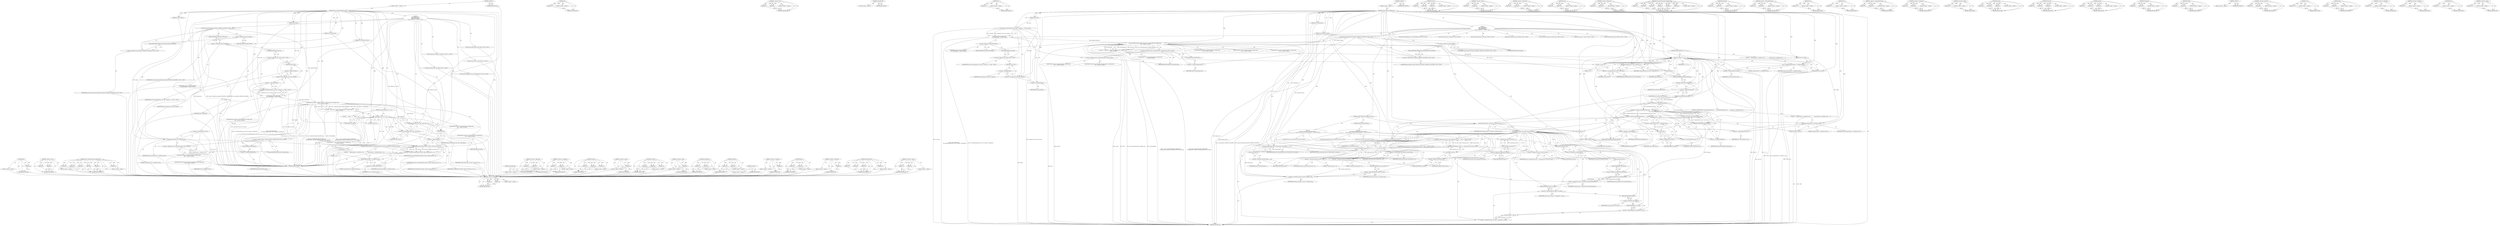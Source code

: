 digraph "&lt;operator&gt;.equals" {
vulnerable_309 [label=<(METHOD,&lt;operator&gt;.notEquals)>];
vulnerable_310 [label=<(PARAM,p1)>];
vulnerable_311 [label=<(PARAM,p2)>];
vulnerable_312 [label=<(BLOCK,&lt;empty&gt;,&lt;empty&gt;)>];
vulnerable_313 [label=<(METHOD_RETURN,ANY)>];
vulnerable_291 [label=<(METHOD,iter)>];
vulnerable_292 [label=<(PARAM,p1)>];
vulnerable_293 [label=<(BLOCK,&lt;empty&gt;,&lt;empty&gt;)>];
vulnerable_294 [label=<(METHOD_RETURN,ANY)>];
vulnerable_241 [label=<(METHOD,&lt;operator&gt;.cast)>];
vulnerable_242 [label=<(PARAM,p1)>];
vulnerable_243 [label=<(PARAM,p2)>];
vulnerable_244 [label=<(BLOCK,&lt;empty&gt;,&lt;empty&gt;)>];
vulnerable_245 [label=<(METHOD_RETURN,ANY)>];
vulnerable_268 [label=<(METHOD,GetSandboxFD)>];
vulnerable_269 [label=<(BLOCK,&lt;empty&gt;,&lt;empty&gt;)>];
vulnerable_270 [label=<(METHOD_RETURN,ANY)>];
vulnerable_353 [label=<(METHOD,Get)>];
vulnerable_354 [label=<(PARAM,p1)>];
vulnerable_355 [label=<(BLOCK,&lt;empty&gt;,&lt;empty&gt;)>];
vulnerable_356 [label=<(METHOD_RETURN,ANY)>];
vulnerable_6 [label=<(METHOD,&lt;global&gt;)<SUB>1</SUB>>];
vulnerable_7 [label=<(BLOCK,&lt;empty&gt;,&lt;empty&gt;)<SUB>1</SUB>>];
vulnerable_8 [label=<(METHOD,ProxyLocaltimeCallToBrowser)<SUB>1</SUB>>];
vulnerable_9 [label=<(PARAM,time_t input)<SUB>1</SUB>>];
vulnerable_10 [label=<(PARAM,struct tm* output)<SUB>1</SUB>>];
vulnerable_11 [label=<(PARAM,char* timezone_out)<SUB>2</SUB>>];
vulnerable_12 [label=<(PARAM,size_t timezone_out_len)<SUB>3</SUB>>];
vulnerable_13 [label="<(BLOCK,{
  base::Pickle request;
  request.WriteInt(Li...,{
  base::Pickle request;
  request.WriteInt(Li...)<SUB>3</SUB>>"];
vulnerable_14 [label="<(LOCAL,base.Pickle request: base.Pickle)<SUB>4</SUB>>"];
vulnerable_15 [label="<(WriteInt,request.WriteInt(LinuxSandbox::METHOD_LOCALTIME))<SUB>5</SUB>>"];
vulnerable_16 [label=<(&lt;operator&gt;.fieldAccess,request.WriteInt)<SUB>5</SUB>>];
vulnerable_17 [label="<(IDENTIFIER,request,request.WriteInt(LinuxSandbox::METHOD_LOCALTIME))<SUB>5</SUB>>"];
vulnerable_18 [label=<(FIELD_IDENTIFIER,WriteInt,WriteInt)<SUB>5</SUB>>];
vulnerable_19 [label="<(&lt;operator&gt;.fieldAccess,LinuxSandbox::METHOD_LOCALTIME)<SUB>5</SUB>>"];
vulnerable_20 [label="<(IDENTIFIER,LinuxSandbox,request.WriteInt(LinuxSandbox::METHOD_LOCALTIME))<SUB>5</SUB>>"];
vulnerable_21 [label=<(FIELD_IDENTIFIER,METHOD_LOCALTIME,METHOD_LOCALTIME)<SUB>5</SUB>>];
vulnerable_22 [label="<(WriteString,request.WriteString(
       std::string(reinter...)<SUB>6</SUB>>"];
vulnerable_23 [label=<(&lt;operator&gt;.fieldAccess,request.WriteString)<SUB>6</SUB>>];
vulnerable_24 [label="<(IDENTIFIER,request,request.WriteString(
       std::string(reinter...)<SUB>6</SUB>>"];
vulnerable_25 [label=<(FIELD_IDENTIFIER,WriteString,WriteString)<SUB>6</SUB>>];
vulnerable_26 [label="<(std.string,std::string(reinterpret_cast&lt;char*&gt;(&amp;input), si...)<SUB>7</SUB>>"];
vulnerable_27 [label="<(&lt;operator&gt;.fieldAccess,std::string)<SUB>7</SUB>>"];
vulnerable_28 [label="<(IDENTIFIER,std,std::string(reinterpret_cast&lt;char*&gt;(&amp;input), si...)<SUB>7</SUB>>"];
vulnerable_29 [label=<(FIELD_IDENTIFIER,string,string)<SUB>7</SUB>>];
vulnerable_30 [label=<(&lt;operator&gt;.cast,reinterpret_cast&lt;char*&gt;(&amp;input))<SUB>7</SUB>>];
vulnerable_31 [label=<(UNKNOWN,char*,char*)<SUB>7</SUB>>];
vulnerable_32 [label=<(&lt;operator&gt;.addressOf,&amp;input)<SUB>7</SUB>>];
vulnerable_33 [label=<(IDENTIFIER,input,reinterpret_cast&lt;char*&gt;(&amp;input))<SUB>7</SUB>>];
vulnerable_34 [label=<(&lt;operator&gt;.sizeOf,sizeof(input))<SUB>7</SUB>>];
vulnerable_35 [label=<(IDENTIFIER,input,sizeof(input))<SUB>7</SUB>>];
vulnerable_36 [label="<(LOCAL,uint8_t[512] reply_buf: uint8_t[512])<SUB>9</SUB>>"];
vulnerable_37 [label="<(LOCAL,const ssize_t r: ssize_t)<SUB>10</SUB>>"];
vulnerable_38 [label="<(&lt;operator&gt;.assignment,r = base::UnixDomainSocket::SendRecvMsg(
      ...)<SUB>10</SUB>>"];
vulnerable_39 [label="<(IDENTIFIER,r,r = base::UnixDomainSocket::SendRecvMsg(
      ...)<SUB>10</SUB>>"];
vulnerable_40 [label="<(base.UnixDomainSocket.SendRecvMsg,base::UnixDomainSocket::SendRecvMsg(
       Get...)<SUB>10</SUB>>"];
vulnerable_41 [label="<(&lt;operator&gt;.fieldAccess,base::UnixDomainSocket::SendRecvMsg)<SUB>10</SUB>>"];
vulnerable_42 [label="<(&lt;operator&gt;.fieldAccess,base::UnixDomainSocket)<SUB>10</SUB>>"];
vulnerable_43 [label="<(IDENTIFIER,base,base::UnixDomainSocket::SendRecvMsg(
       Get...)<SUB>10</SUB>>"];
vulnerable_44 [label="<(IDENTIFIER,UnixDomainSocket,base::UnixDomainSocket::SendRecvMsg(
       Get...)<SUB>10</SUB>>"];
vulnerable_45 [label=<(FIELD_IDENTIFIER,SendRecvMsg,SendRecvMsg)<SUB>10</SUB>>];
vulnerable_46 [label=<(GetSandboxFD,GetSandboxFD())<SUB>11</SUB>>];
vulnerable_47 [label="<(IDENTIFIER,reply_buf,base::UnixDomainSocket::SendRecvMsg(
       Get...)<SUB>11</SUB>>"];
vulnerable_48 [label=<(&lt;operator&gt;.sizeOf,sizeof(reply_buf))<SUB>11</SUB>>];
vulnerable_49 [label=<(IDENTIFIER,reply_buf,sizeof(reply_buf))<SUB>11</SUB>>];
vulnerable_50 [label="<(IDENTIFIER,NULL,base::UnixDomainSocket::SendRecvMsg(
       Get...)<SUB>11</SUB>>"];
vulnerable_51 [label="<(IDENTIFIER,request,base::UnixDomainSocket::SendRecvMsg(
       Get...)<SUB>11</SUB>>"];
vulnerable_52 [label=<(CONTROL_STRUCTURE,IF,if (r == -1))<SUB>12</SUB>>];
vulnerable_53 [label=<(&lt;operator&gt;.equals,r == -1)<SUB>12</SUB>>];
vulnerable_54 [label=<(IDENTIFIER,r,r == -1)<SUB>12</SUB>>];
vulnerable_55 [label=<(&lt;operator&gt;.minus,-1)<SUB>12</SUB>>];
vulnerable_56 [label=<(LITERAL,1,-1)<SUB>12</SUB>>];
vulnerable_57 [label=<(BLOCK,{
    memset(output, 0, sizeof(struct tm));
   ...,{
    memset(output, 0, sizeof(struct tm));
   ...)<SUB>12</SUB>>];
vulnerable_58 [label=<(memset,memset(output, 0, sizeof(struct tm)))<SUB>13</SUB>>];
vulnerable_59 [label=<(IDENTIFIER,output,memset(output, 0, sizeof(struct tm)))<SUB>13</SUB>>];
vulnerable_60 [label=<(LITERAL,0,memset(output, 0, sizeof(struct tm)))<SUB>13</SUB>>];
vulnerable_61 [label=<(&lt;operator&gt;.sizeOf,sizeof(struct tm))<SUB>13</SUB>>];
vulnerable_62 [label=<(IDENTIFIER,struct tm,sizeof(struct tm))<SUB>13</SUB>>];
vulnerable_63 [label=<(RETURN,return;,return;)<SUB>14</SUB>>];
vulnerable_64 [label="<(LOCAL,base.Pickle reply: base.Pickle)<SUB>17</SUB>>"];
vulnerable_65 [label=<(reply,reply(reinterpret_cast&lt;char*&gt;(reply_buf), r))<SUB>17</SUB>>];
vulnerable_66 [label=<(&lt;operator&gt;.cast,reinterpret_cast&lt;char*&gt;(reply_buf))<SUB>17</SUB>>];
vulnerable_67 [label=<(UNKNOWN,char*,char*)<SUB>17</SUB>>];
vulnerable_68 [label=<(IDENTIFIER,reply_buf,reinterpret_cast&lt;char*&gt;(reply_buf))<SUB>17</SUB>>];
vulnerable_69 [label=<(IDENTIFIER,r,reply(reinterpret_cast&lt;char*&gt;(reply_buf), r))<SUB>17</SUB>>];
vulnerable_70 [label="<(LOCAL,base.PickleIterator iter: base.PickleIterator)<SUB>18</SUB>>"];
vulnerable_71 [label=<(iter,iter(reply))<SUB>18</SUB>>];
vulnerable_72 [label=<(IDENTIFIER,reply,iter(reply))<SUB>18</SUB>>];
vulnerable_73 [label="<(LOCAL,std.string result: std.string)<SUB>19</SUB>>"];
vulnerable_74 [label="<(LOCAL,std.string timezone: std.string)<SUB>20</SUB>>"];
vulnerable_75 [label=<(CONTROL_STRUCTURE,IF,if (!iter.ReadString(&amp;result) ||
      !iter.ReadString(&amp;timezone) ||
      result.size() != sizeof(struct tm)))<SUB>21</SUB>>];
vulnerable_76 [label=<(&lt;operator&gt;.logicalOr,!iter.ReadString(&amp;result) ||
      !iter.ReadSt...)<SUB>21</SUB>>];
vulnerable_77 [label=<(&lt;operator&gt;.logicalOr,!iter.ReadString(&amp;result) ||
      !iter.ReadSt...)<SUB>21</SUB>>];
vulnerable_78 [label=<(&lt;operator&gt;.logicalNot,!iter.ReadString(&amp;result))<SUB>21</SUB>>];
vulnerable_79 [label=<(ReadString,iter.ReadString(&amp;result))<SUB>21</SUB>>];
vulnerable_80 [label=<(&lt;operator&gt;.fieldAccess,iter.ReadString)<SUB>21</SUB>>];
vulnerable_81 [label=<(IDENTIFIER,iter,iter.ReadString(&amp;result))<SUB>21</SUB>>];
vulnerable_82 [label=<(FIELD_IDENTIFIER,ReadString,ReadString)<SUB>21</SUB>>];
vulnerable_83 [label=<(&lt;operator&gt;.addressOf,&amp;result)<SUB>21</SUB>>];
vulnerable_84 [label=<(IDENTIFIER,result,iter.ReadString(&amp;result))<SUB>21</SUB>>];
vulnerable_85 [label=<(&lt;operator&gt;.logicalNot,!iter.ReadString(&amp;timezone))<SUB>22</SUB>>];
vulnerable_86 [label=<(ReadString,iter.ReadString(&amp;timezone))<SUB>22</SUB>>];
vulnerable_87 [label=<(&lt;operator&gt;.fieldAccess,iter.ReadString)<SUB>22</SUB>>];
vulnerable_88 [label=<(IDENTIFIER,iter,iter.ReadString(&amp;timezone))<SUB>22</SUB>>];
vulnerable_89 [label=<(FIELD_IDENTIFIER,ReadString,ReadString)<SUB>22</SUB>>];
vulnerable_90 [label=<(&lt;operator&gt;.addressOf,&amp;timezone)<SUB>22</SUB>>];
vulnerable_91 [label=<(IDENTIFIER,timezone,iter.ReadString(&amp;timezone))<SUB>22</SUB>>];
vulnerable_92 [label=<(&lt;operator&gt;.notEquals,result.size() != sizeof(struct tm))<SUB>23</SUB>>];
vulnerable_93 [label=<(size,result.size())<SUB>23</SUB>>];
vulnerable_94 [label=<(&lt;operator&gt;.fieldAccess,result.size)<SUB>23</SUB>>];
vulnerable_95 [label=<(IDENTIFIER,result,result.size())<SUB>23</SUB>>];
vulnerable_96 [label=<(FIELD_IDENTIFIER,size,size)<SUB>23</SUB>>];
vulnerable_97 [label=<(&lt;operator&gt;.sizeOf,sizeof(struct tm))<SUB>23</SUB>>];
vulnerable_98 [label=<(IDENTIFIER,struct tm,sizeof(struct tm))<SUB>23</SUB>>];
vulnerable_99 [label=<(BLOCK,{
     memset(output, 0, sizeof(struct tm));
  ...,{
     memset(output, 0, sizeof(struct tm));
  ...)<SUB>23</SUB>>];
vulnerable_100 [label=<(memset,memset(output, 0, sizeof(struct tm)))<SUB>24</SUB>>];
vulnerable_101 [label=<(IDENTIFIER,output,memset(output, 0, sizeof(struct tm)))<SUB>24</SUB>>];
vulnerable_102 [label=<(LITERAL,0,memset(output, 0, sizeof(struct tm)))<SUB>24</SUB>>];
vulnerable_103 [label=<(&lt;operator&gt;.sizeOf,sizeof(struct tm))<SUB>24</SUB>>];
vulnerable_104 [label=<(IDENTIFIER,struct tm,sizeof(struct tm))<SUB>24</SUB>>];
vulnerable_105 [label=<(RETURN,return;,return;)<SUB>25</SUB>>];
vulnerable_106 [label=<(memcpy,memcpy(output, result.data(), sizeof(struct tm)))<SUB>27</SUB>>];
vulnerable_107 [label=<(IDENTIFIER,output,memcpy(output, result.data(), sizeof(struct tm)))<SUB>27</SUB>>];
vulnerable_108 [label=<(data,result.data())<SUB>27</SUB>>];
vulnerable_109 [label=<(&lt;operator&gt;.fieldAccess,result.data)<SUB>27</SUB>>];
vulnerable_110 [label=<(IDENTIFIER,result,result.data())<SUB>27</SUB>>];
vulnerable_111 [label=<(FIELD_IDENTIFIER,data,data)<SUB>27</SUB>>];
vulnerable_112 [label=<(&lt;operator&gt;.sizeOf,sizeof(struct tm))<SUB>27</SUB>>];
vulnerable_113 [label=<(IDENTIFIER,struct tm,sizeof(struct tm))<SUB>27</SUB>>];
vulnerable_114 [label=<(CONTROL_STRUCTURE,IF,if (timezone_out_len))<SUB>28</SUB>>];
vulnerable_115 [label=<(IDENTIFIER,timezone_out_len,if (timezone_out_len))<SUB>28</SUB>>];
vulnerable_116 [label="<(BLOCK,{
    const size_t copy_len = std::min(timezone...,{
    const size_t copy_len = std::min(timezone...)<SUB>28</SUB>>"];
vulnerable_117 [label="<(LOCAL,const size_t copy_len: size_t)<SUB>29</SUB>>"];
vulnerable_118 [label="<(&lt;operator&gt;.assignment,copy_len = std::min(timezone_out_len - 1, timez...)<SUB>29</SUB>>"];
vulnerable_119 [label="<(IDENTIFIER,copy_len,copy_len = std::min(timezone_out_len - 1, timez...)<SUB>29</SUB>>"];
vulnerable_120 [label="<(std.min,std::min(timezone_out_len - 1, timezone.size()))<SUB>29</SUB>>"];
vulnerable_121 [label="<(&lt;operator&gt;.fieldAccess,std::min)<SUB>29</SUB>>"];
vulnerable_122 [label="<(IDENTIFIER,std,std::min(timezone_out_len - 1, timezone.size()))<SUB>29</SUB>>"];
vulnerable_123 [label=<(FIELD_IDENTIFIER,min,min)<SUB>29</SUB>>];
vulnerable_124 [label=<(&lt;operator&gt;.subtraction,timezone_out_len - 1)<SUB>29</SUB>>];
vulnerable_125 [label=<(IDENTIFIER,timezone_out_len,timezone_out_len - 1)<SUB>29</SUB>>];
vulnerable_126 [label=<(LITERAL,1,timezone_out_len - 1)<SUB>29</SUB>>];
vulnerable_127 [label=<(size,timezone.size())<SUB>29</SUB>>];
vulnerable_128 [label=<(&lt;operator&gt;.fieldAccess,timezone.size)<SUB>29</SUB>>];
vulnerable_129 [label=<(IDENTIFIER,timezone,timezone.size())<SUB>29</SUB>>];
vulnerable_130 [label=<(FIELD_IDENTIFIER,size,size)<SUB>29</SUB>>];
vulnerable_131 [label=<(memcpy,memcpy(timezone_out, timezone.data(), copy_len))<SUB>30</SUB>>];
vulnerable_132 [label=<(IDENTIFIER,timezone_out,memcpy(timezone_out, timezone.data(), copy_len))<SUB>30</SUB>>];
vulnerable_133 [label=<(data,timezone.data())<SUB>30</SUB>>];
vulnerable_134 [label=<(&lt;operator&gt;.fieldAccess,timezone.data)<SUB>30</SUB>>];
vulnerable_135 [label=<(IDENTIFIER,timezone,timezone.data())<SUB>30</SUB>>];
vulnerable_136 [label=<(FIELD_IDENTIFIER,data,data)<SUB>30</SUB>>];
vulnerable_137 [label=<(IDENTIFIER,copy_len,memcpy(timezone_out, timezone.data(), copy_len))<SUB>30</SUB>>];
vulnerable_138 [label=<(&lt;operator&gt;.assignment,timezone_out[copy_len] = 0)<SUB>31</SUB>>];
vulnerable_139 [label=<(&lt;operator&gt;.indirectIndexAccess,timezone_out[copy_len])<SUB>31</SUB>>];
vulnerable_140 [label=<(IDENTIFIER,timezone_out,timezone_out[copy_len] = 0)<SUB>31</SUB>>];
vulnerable_141 [label=<(IDENTIFIER,copy_len,timezone_out[copy_len] = 0)<SUB>31</SUB>>];
vulnerable_142 [label=<(LITERAL,0,timezone_out[copy_len] = 0)<SUB>31</SUB>>];
vulnerable_143 [label=<(&lt;operator&gt;.assignment,output-&gt;tm_zone = timezone_out)<SUB>32</SUB>>];
vulnerable_144 [label=<(&lt;operator&gt;.indirectFieldAccess,output-&gt;tm_zone)<SUB>32</SUB>>];
vulnerable_145 [label=<(IDENTIFIER,output,output-&gt;tm_zone = timezone_out)<SUB>32</SUB>>];
vulnerable_146 [label=<(FIELD_IDENTIFIER,tm_zone,tm_zone)<SUB>32</SUB>>];
vulnerable_147 [label=<(IDENTIFIER,timezone_out,output-&gt;tm_zone = timezone_out)<SUB>32</SUB>>];
vulnerable_148 [label=<(CONTROL_STRUCTURE,ELSE,else)<SUB>33</SUB>>];
vulnerable_149 [label="<(BLOCK,{
    base::AutoLock lock(g_timezones_lock.Get(...,{
    base::AutoLock lock(g_timezones_lock.Get(...)<SUB>33</SUB>>"];
vulnerable_150 [label="<(LOCAL,base.AutoLock lock: base.AutoLock)<SUB>34</SUB>>"];
vulnerable_151 [label=<(lock,lock(g_timezones_lock.Get()))<SUB>34</SUB>>];
vulnerable_152 [label=<(Get,g_timezones_lock.Get())<SUB>34</SUB>>];
vulnerable_153 [label=<(&lt;operator&gt;.fieldAccess,g_timezones_lock.Get)<SUB>34</SUB>>];
vulnerable_154 [label=<(IDENTIFIER,g_timezones_lock,g_timezones_lock.Get())<SUB>34</SUB>>];
vulnerable_155 [label=<(FIELD_IDENTIFIER,Get,Get)<SUB>34</SUB>>];
vulnerable_156 [label="<(LOCAL,auto ret_pair: auto)<SUB>35</SUB>>"];
vulnerable_157 [label=<(&lt;operator&gt;.assignment,ret_pair = g_timezones.Get().insert(timezone))<SUB>35</SUB>>];
vulnerable_158 [label=<(IDENTIFIER,ret_pair,ret_pair = g_timezones.Get().insert(timezone))<SUB>35</SUB>>];
vulnerable_159 [label=<(insert,g_timezones.Get().insert(timezone))<SUB>35</SUB>>];
vulnerable_160 [label=<(&lt;operator&gt;.fieldAccess,g_timezones.Get().insert)<SUB>35</SUB>>];
vulnerable_161 [label=<(Get,g_timezones.Get())<SUB>35</SUB>>];
vulnerable_162 [label=<(&lt;operator&gt;.fieldAccess,g_timezones.Get)<SUB>35</SUB>>];
vulnerable_163 [label=<(IDENTIFIER,g_timezones,g_timezones.Get())<SUB>35</SUB>>];
vulnerable_164 [label=<(FIELD_IDENTIFIER,Get,Get)<SUB>35</SUB>>];
vulnerable_165 [label=<(FIELD_IDENTIFIER,insert,insert)<SUB>35</SUB>>];
vulnerable_166 [label=<(IDENTIFIER,timezone,g_timezones.Get().insert(timezone))<SUB>35</SUB>>];
vulnerable_167 [label=<(&lt;operator&gt;.assignment,output-&gt;tm_zone = ret_pair.first-&gt;c_str())<SUB>36</SUB>>];
vulnerable_168 [label=<(&lt;operator&gt;.indirectFieldAccess,output-&gt;tm_zone)<SUB>36</SUB>>];
vulnerable_169 [label=<(IDENTIFIER,output,output-&gt;tm_zone = ret_pair.first-&gt;c_str())<SUB>36</SUB>>];
vulnerable_170 [label=<(FIELD_IDENTIFIER,tm_zone,tm_zone)<SUB>36</SUB>>];
vulnerable_171 [label=<(c_str,ret_pair.first-&gt;c_str())<SUB>36</SUB>>];
vulnerable_172 [label=<(&lt;operator&gt;.indirectFieldAccess,ret_pair.first-&gt;c_str)<SUB>36</SUB>>];
vulnerable_173 [label=<(&lt;operator&gt;.fieldAccess,ret_pair.first)<SUB>36</SUB>>];
vulnerable_174 [label=<(IDENTIFIER,ret_pair,ret_pair.first-&gt;c_str())<SUB>36</SUB>>];
vulnerable_175 [label=<(FIELD_IDENTIFIER,first,first)<SUB>36</SUB>>];
vulnerable_176 [label=<(FIELD_IDENTIFIER,c_str,c_str)<SUB>36</SUB>>];
vulnerable_177 [label=<(METHOD_RETURN,void)<SUB>1</SUB>>];
vulnerable_179 [label=<(METHOD_RETURN,ANY)<SUB>1</SUB>>];
vulnerable_328 [label=<(METHOD,std.min)>];
vulnerable_329 [label=<(PARAM,p1)>];
vulnerable_330 [label=<(PARAM,p2)>];
vulnerable_331 [label=<(PARAM,p3)>];
vulnerable_332 [label=<(BLOCK,&lt;empty&gt;,&lt;empty&gt;)>];
vulnerable_333 [label=<(METHOD_RETURN,ANY)>];
vulnerable_271 [label=<(METHOD,&lt;operator&gt;.equals)>];
vulnerable_272 [label=<(PARAM,p1)>];
vulnerable_273 [label=<(PARAM,p2)>];
vulnerable_274 [label=<(BLOCK,&lt;empty&gt;,&lt;empty&gt;)>];
vulnerable_275 [label=<(METHOD_RETURN,ANY)>];
vulnerable_334 [label=<(METHOD,&lt;operator&gt;.subtraction)>];
vulnerable_335 [label=<(PARAM,p1)>];
vulnerable_336 [label=<(PARAM,p2)>];
vulnerable_337 [label=<(BLOCK,&lt;empty&gt;,&lt;empty&gt;)>];
vulnerable_338 [label=<(METHOD_RETURN,ANY)>];
vulnerable_357 [label=<(METHOD,insert)>];
vulnerable_358 [label=<(PARAM,p1)>];
vulnerable_359 [label=<(PARAM,p2)>];
vulnerable_360 [label=<(BLOCK,&lt;empty&gt;,&lt;empty&gt;)>];
vulnerable_361 [label=<(METHOD_RETURN,ANY)>];
vulnerable_225 [label=<(METHOD,&lt;operator&gt;.fieldAccess)>];
vulnerable_226 [label=<(PARAM,p1)>];
vulnerable_227 [label=<(PARAM,p2)>];
vulnerable_228 [label=<(BLOCK,&lt;empty&gt;,&lt;empty&gt;)>];
vulnerable_229 [label=<(METHOD_RETURN,ANY)>];
vulnerable_259 [label=<(METHOD,base.UnixDomainSocket.SendRecvMsg)>];
vulnerable_260 [label=<(PARAM,p1)>];
vulnerable_261 [label=<(PARAM,p2)>];
vulnerable_262 [label=<(PARAM,p3)>];
vulnerable_263 [label=<(PARAM,p4)>];
vulnerable_264 [label=<(PARAM,p5)>];
vulnerable_265 [label=<(PARAM,p6)>];
vulnerable_266 [label=<(BLOCK,&lt;empty&gt;,&lt;empty&gt;)>];
vulnerable_267 [label=<(METHOD_RETURN,ANY)>];
vulnerable_304 [label=<(METHOD,ReadString)>];
vulnerable_305 [label=<(PARAM,p1)>];
vulnerable_306 [label=<(PARAM,p2)>];
vulnerable_307 [label=<(BLOCK,&lt;empty&gt;,&lt;empty&gt;)>];
vulnerable_308 [label=<(METHOD_RETURN,ANY)>];
vulnerable_344 [label=<(METHOD,&lt;operator&gt;.indirectFieldAccess)>];
vulnerable_345 [label=<(PARAM,p1)>];
vulnerable_346 [label=<(PARAM,p2)>];
vulnerable_347 [label=<(BLOCK,&lt;empty&gt;,&lt;empty&gt;)>];
vulnerable_348 [label=<(METHOD_RETURN,ANY)>];
vulnerable_314 [label=<(METHOD,size)>];
vulnerable_315 [label=<(PARAM,p1)>];
vulnerable_316 [label=<(BLOCK,&lt;empty&gt;,&lt;empty&gt;)>];
vulnerable_317 [label=<(METHOD_RETURN,ANY)>];
vulnerable_349 [label=<(METHOD,lock)>];
vulnerable_350 [label=<(PARAM,p1)>];
vulnerable_351 [label=<(BLOCK,&lt;empty&gt;,&lt;empty&gt;)>];
vulnerable_352 [label=<(METHOD_RETURN,ANY)>];
vulnerable_339 [label=<(METHOD,&lt;operator&gt;.indirectIndexAccess)>];
vulnerable_340 [label=<(PARAM,p1)>];
vulnerable_341 [label=<(PARAM,p2)>];
vulnerable_342 [label=<(BLOCK,&lt;empty&gt;,&lt;empty&gt;)>];
vulnerable_343 [label=<(METHOD_RETURN,ANY)>];
vulnerable_254 [label=<(METHOD,&lt;operator&gt;.assignment)>];
vulnerable_255 [label=<(PARAM,p1)>];
vulnerable_256 [label=<(PARAM,p2)>];
vulnerable_257 [label=<(BLOCK,&lt;empty&gt;,&lt;empty&gt;)>];
vulnerable_258 [label=<(METHOD_RETURN,ANY)>];
vulnerable_250 [label=<(METHOD,&lt;operator&gt;.sizeOf)>];
vulnerable_251 [label=<(PARAM,p1)>];
vulnerable_252 [label=<(BLOCK,&lt;empty&gt;,&lt;empty&gt;)>];
vulnerable_253 [label=<(METHOD_RETURN,ANY)>];
vulnerable_318 [label=<(METHOD,memcpy)>];
vulnerable_319 [label=<(PARAM,p1)>];
vulnerable_320 [label=<(PARAM,p2)>];
vulnerable_321 [label=<(PARAM,p3)>];
vulnerable_322 [label=<(BLOCK,&lt;empty&gt;,&lt;empty&gt;)>];
vulnerable_323 [label=<(METHOD_RETURN,ANY)>];
vulnerable_235 [label=<(METHOD,std.string)>];
vulnerable_236 [label=<(PARAM,p1)>];
vulnerable_237 [label=<(PARAM,p2)>];
vulnerable_238 [label=<(PARAM,p3)>];
vulnerable_239 [label=<(BLOCK,&lt;empty&gt;,&lt;empty&gt;)>];
vulnerable_240 [label=<(METHOD_RETURN,ANY)>];
vulnerable_280 [label=<(METHOD,memset)>];
vulnerable_281 [label=<(PARAM,p1)>];
vulnerable_282 [label=<(PARAM,p2)>];
vulnerable_283 [label=<(PARAM,p3)>];
vulnerable_284 [label=<(BLOCK,&lt;empty&gt;,&lt;empty&gt;)>];
vulnerable_285 [label=<(METHOD_RETURN,ANY)>];
vulnerable_230 [label=<(METHOD,WriteString)>];
vulnerable_231 [label=<(PARAM,p1)>];
vulnerable_232 [label=<(PARAM,p2)>];
vulnerable_233 [label=<(BLOCK,&lt;empty&gt;,&lt;empty&gt;)>];
vulnerable_234 [label=<(METHOD_RETURN,ANY)>];
vulnerable_220 [label=<(METHOD,WriteInt)>];
vulnerable_221 [label=<(PARAM,p1)>];
vulnerable_222 [label=<(PARAM,p2)>];
vulnerable_223 [label=<(BLOCK,&lt;empty&gt;,&lt;empty&gt;)>];
vulnerable_224 [label=<(METHOD_RETURN,ANY)>];
vulnerable_214 [label=<(METHOD,&lt;global&gt;)<SUB>1</SUB>>];
vulnerable_215 [label=<(BLOCK,&lt;empty&gt;,&lt;empty&gt;)>];
vulnerable_216 [label=<(METHOD_RETURN,ANY)>];
vulnerable_295 [label=<(METHOD,&lt;operator&gt;.logicalOr)>];
vulnerable_296 [label=<(PARAM,p1)>];
vulnerable_297 [label=<(PARAM,p2)>];
vulnerable_298 [label=<(BLOCK,&lt;empty&gt;,&lt;empty&gt;)>];
vulnerable_299 [label=<(METHOD_RETURN,ANY)>];
vulnerable_362 [label=<(METHOD,c_str)>];
vulnerable_363 [label=<(PARAM,p1)>];
vulnerable_364 [label=<(BLOCK,&lt;empty&gt;,&lt;empty&gt;)>];
vulnerable_365 [label=<(METHOD_RETURN,ANY)>];
vulnerable_286 [label=<(METHOD,reply)>];
vulnerable_287 [label=<(PARAM,p1)>];
vulnerable_288 [label=<(PARAM,p2)>];
vulnerable_289 [label=<(BLOCK,&lt;empty&gt;,&lt;empty&gt;)>];
vulnerable_290 [label=<(METHOD_RETURN,ANY)>];
vulnerable_246 [label=<(METHOD,&lt;operator&gt;.addressOf)>];
vulnerable_247 [label=<(PARAM,p1)>];
vulnerable_248 [label=<(BLOCK,&lt;empty&gt;,&lt;empty&gt;)>];
vulnerable_249 [label=<(METHOD_RETURN,ANY)>];
vulnerable_300 [label=<(METHOD,&lt;operator&gt;.logicalNot)>];
vulnerable_301 [label=<(PARAM,p1)>];
vulnerable_302 [label=<(BLOCK,&lt;empty&gt;,&lt;empty&gt;)>];
vulnerable_303 [label=<(METHOD_RETURN,ANY)>];
vulnerable_324 [label=<(METHOD,data)>];
vulnerable_325 [label=<(PARAM,p1)>];
vulnerable_326 [label=<(BLOCK,&lt;empty&gt;,&lt;empty&gt;)>];
vulnerable_327 [label=<(METHOD_RETURN,ANY)>];
vulnerable_276 [label=<(METHOD,&lt;operator&gt;.minus)>];
vulnerable_277 [label=<(PARAM,p1)>];
vulnerable_278 [label=<(BLOCK,&lt;empty&gt;,&lt;empty&gt;)>];
vulnerable_279 [label=<(METHOD_RETURN,ANY)>];
fixed_195 [label=<(METHOD,iter)>];
fixed_196 [label=<(PARAM,p1)>];
fixed_197 [label=<(BLOCK,&lt;empty&gt;,&lt;empty&gt;)>];
fixed_198 [label=<(METHOD_RETURN,ANY)>];
fixed_145 [label=<(METHOD,&lt;operator&gt;.cast)>];
fixed_146 [label=<(PARAM,p1)>];
fixed_147 [label=<(PARAM,p2)>];
fixed_148 [label=<(BLOCK,&lt;empty&gt;,&lt;empty&gt;)>];
fixed_149 [label=<(METHOD_RETURN,ANY)>];
fixed_169 [label=<(METHOD,base.UnixDomainSocket.SendRecvMsg)>];
fixed_170 [label=<(PARAM,p1)>];
fixed_171 [label=<(PARAM,p2)>];
fixed_172 [label=<(PARAM,p3)>];
fixed_173 [label=<(PARAM,p4)>];
fixed_174 [label=<(PARAM,p5)>];
fixed_175 [label=<(PARAM,p6)>];
fixed_176 [label=<(BLOCK,&lt;empty&gt;,&lt;empty&gt;)>];
fixed_177 [label=<(METHOD_RETURN,ANY)>];
fixed_6 [label=<(METHOD,&lt;global&gt;)<SUB>1</SUB>>];
fixed_7 [label=<(BLOCK,&lt;empty&gt;,&lt;empty&gt;)<SUB>1</SUB>>];
fixed_8 [label=<(METHOD,ProxyLocaltimeCallToBrowser)<SUB>1</SUB>>];
fixed_9 [label=<(PARAM,time_t input)<SUB>1</SUB>>];
fixed_10 [label=<(PARAM,struct tm* output)<SUB>1</SUB>>];
fixed_11 [label=<(PARAM,char* timezone_out)<SUB>2</SUB>>];
fixed_12 [label=<(PARAM,size_t timezone_out_len)<SUB>3</SUB>>];
fixed_13 [label="<(BLOCK,{
  base::Pickle request;
  request.WriteInt(Li...,{
  base::Pickle request;
  request.WriteInt(Li...)<SUB>3</SUB>>"];
fixed_14 [label="<(LOCAL,base.Pickle request: base.Pickle)<SUB>4</SUB>>"];
fixed_15 [label="<(WriteInt,request.WriteInt(LinuxSandbox::METHOD_LOCALTIME))<SUB>5</SUB>>"];
fixed_16 [label=<(&lt;operator&gt;.fieldAccess,request.WriteInt)<SUB>5</SUB>>];
fixed_17 [label="<(IDENTIFIER,request,request.WriteInt(LinuxSandbox::METHOD_LOCALTIME))<SUB>5</SUB>>"];
fixed_18 [label=<(FIELD_IDENTIFIER,WriteInt,WriteInt)<SUB>5</SUB>>];
fixed_19 [label="<(&lt;operator&gt;.fieldAccess,LinuxSandbox::METHOD_LOCALTIME)<SUB>5</SUB>>"];
fixed_20 [label="<(IDENTIFIER,LinuxSandbox,request.WriteInt(LinuxSandbox::METHOD_LOCALTIME))<SUB>5</SUB>>"];
fixed_21 [label=<(FIELD_IDENTIFIER,METHOD_LOCALTIME,METHOD_LOCALTIME)<SUB>5</SUB>>];
fixed_22 [label="<(WriteString,request.WriteString(
       std::string(reinter...)<SUB>6</SUB>>"];
fixed_23 [label=<(&lt;operator&gt;.fieldAccess,request.WriteString)<SUB>6</SUB>>];
fixed_24 [label="<(IDENTIFIER,request,request.WriteString(
       std::string(reinter...)<SUB>6</SUB>>"];
fixed_25 [label=<(FIELD_IDENTIFIER,WriteString,WriteString)<SUB>6</SUB>>];
fixed_26 [label="<(std.string,std::string(reinterpret_cast&lt;char*&gt;(&amp;input), si...)<SUB>7</SUB>>"];
fixed_27 [label="<(&lt;operator&gt;.fieldAccess,std::string)<SUB>7</SUB>>"];
fixed_28 [label="<(IDENTIFIER,std,std::string(reinterpret_cast&lt;char*&gt;(&amp;input), si...)<SUB>7</SUB>>"];
fixed_29 [label=<(FIELD_IDENTIFIER,string,string)<SUB>7</SUB>>];
fixed_30 [label=<(&lt;operator&gt;.cast,reinterpret_cast&lt;char*&gt;(&amp;input))<SUB>7</SUB>>];
fixed_31 [label=<(UNKNOWN,char*,char*)<SUB>7</SUB>>];
fixed_32 [label=<(&lt;operator&gt;.addressOf,&amp;input)<SUB>7</SUB>>];
fixed_33 [label=<(IDENTIFIER,input,reinterpret_cast&lt;char*&gt;(&amp;input))<SUB>7</SUB>>];
fixed_34 [label=<(&lt;operator&gt;.sizeOf,sizeof(input))<SUB>7</SUB>>];
fixed_35 [label=<(IDENTIFIER,input,sizeof(input))<SUB>7</SUB>>];
fixed_36 [label=<(memset,memset(output, 0, sizeof(struct tm)))<SUB>9</SUB>>];
fixed_37 [label=<(IDENTIFIER,output,memset(output, 0, sizeof(struct tm)))<SUB>9</SUB>>];
fixed_38 [label=<(LITERAL,0,memset(output, 0, sizeof(struct tm)))<SUB>9</SUB>>];
fixed_39 [label=<(&lt;operator&gt;.sizeOf,sizeof(struct tm))<SUB>9</SUB>>];
fixed_40 [label=<(IDENTIFIER,struct tm,sizeof(struct tm))<SUB>9</SUB>>];
fixed_41 [label="<(LOCAL,uint8_t[512] reply_buf: uint8_t[512])<SUB>11</SUB>>"];
fixed_42 [label="<(LOCAL,const ssize_t r: ssize_t)<SUB>12</SUB>>"];
fixed_43 [label="<(&lt;operator&gt;.assignment,r = base::UnixDomainSocket::SendRecvMsg(
      ...)<SUB>12</SUB>>"];
fixed_44 [label="<(IDENTIFIER,r,r = base::UnixDomainSocket::SendRecvMsg(
      ...)<SUB>12</SUB>>"];
fixed_45 [label="<(base.UnixDomainSocket.SendRecvMsg,base::UnixDomainSocket::SendRecvMsg(
       Get...)<SUB>12</SUB>>"];
fixed_46 [label="<(&lt;operator&gt;.fieldAccess,base::UnixDomainSocket::SendRecvMsg)<SUB>12</SUB>>"];
fixed_47 [label="<(&lt;operator&gt;.fieldAccess,base::UnixDomainSocket)<SUB>12</SUB>>"];
fixed_48 [label="<(IDENTIFIER,base,base::UnixDomainSocket::SendRecvMsg(
       Get...)<SUB>12</SUB>>"];
fixed_49 [label="<(IDENTIFIER,UnixDomainSocket,base::UnixDomainSocket::SendRecvMsg(
       Get...)<SUB>12</SUB>>"];
fixed_50 [label=<(FIELD_IDENTIFIER,SendRecvMsg,SendRecvMsg)<SUB>12</SUB>>];
fixed_51 [label=<(GetSandboxFD,GetSandboxFD())<SUB>13</SUB>>];
fixed_52 [label="<(IDENTIFIER,reply_buf,base::UnixDomainSocket::SendRecvMsg(
       Get...)<SUB>13</SUB>>"];
fixed_53 [label=<(&lt;operator&gt;.sizeOf,sizeof(reply_buf))<SUB>13</SUB>>];
fixed_54 [label=<(IDENTIFIER,reply_buf,sizeof(reply_buf))<SUB>13</SUB>>];
fixed_55 [label="<(IDENTIFIER,NULL,base::UnixDomainSocket::SendRecvMsg(
       Get...)<SUB>13</SUB>>"];
fixed_56 [label="<(IDENTIFIER,request,base::UnixDomainSocket::SendRecvMsg(
       Get...)<SUB>13</SUB>>"];
fixed_57 [label=<(CONTROL_STRUCTURE,IF,if (r == -1))<SUB>14</SUB>>];
fixed_58 [label=<(&lt;operator&gt;.equals,r == -1)<SUB>14</SUB>>];
fixed_59 [label=<(IDENTIFIER,r,r == -1)<SUB>14</SUB>>];
fixed_60 [label=<(&lt;operator&gt;.minus,-1)<SUB>14</SUB>>];
fixed_61 [label=<(LITERAL,1,-1)<SUB>14</SUB>>];
fixed_62 [label=<(BLOCK,{
     return;
   },{
     return;
   })<SUB>14</SUB>>];
fixed_63 [label=<(RETURN,return;,return;)<SUB>15</SUB>>];
fixed_64 [label="<(LOCAL,base.Pickle reply: base.Pickle)<SUB>18</SUB>>"];
fixed_65 [label=<(reply,reply(reinterpret_cast&lt;char*&gt;(reply_buf), r))<SUB>18</SUB>>];
fixed_66 [label=<(&lt;operator&gt;.cast,reinterpret_cast&lt;char*&gt;(reply_buf))<SUB>18</SUB>>];
fixed_67 [label=<(UNKNOWN,char*,char*)<SUB>18</SUB>>];
fixed_68 [label=<(IDENTIFIER,reply_buf,reinterpret_cast&lt;char*&gt;(reply_buf))<SUB>18</SUB>>];
fixed_69 [label=<(IDENTIFIER,r,reply(reinterpret_cast&lt;char*&gt;(reply_buf), r))<SUB>18</SUB>>];
fixed_70 [label="<(LOCAL,base.PickleIterator iter: base.PickleIterator)<SUB>19</SUB>>"];
fixed_71 [label=<(iter,iter(reply))<SUB>19</SUB>>];
fixed_72 [label=<(IDENTIFIER,reply,iter(reply))<SUB>19</SUB>>];
fixed_73 [label=<(CONTROL_STRUCTURE,IF,if (!ReadTimeStruct(&amp;iter, output, timezone_out, timezone_out_len)))<SUB>20</SUB>>];
fixed_74 [label=<(&lt;operator&gt;.logicalNot,!ReadTimeStruct(&amp;iter, output, timezone_out, ti...)<SUB>20</SUB>>];
fixed_75 [label=<(ReadTimeStruct,ReadTimeStruct(&amp;iter, output, timezone_out, tim...)<SUB>20</SUB>>];
fixed_76 [label=<(&lt;operator&gt;.addressOf,&amp;iter)<SUB>20</SUB>>];
fixed_77 [label=<(IDENTIFIER,iter,ReadTimeStruct(&amp;iter, output, timezone_out, tim...)<SUB>20</SUB>>];
fixed_78 [label=<(IDENTIFIER,output,ReadTimeStruct(&amp;iter, output, timezone_out, tim...)<SUB>20</SUB>>];
fixed_79 [label=<(IDENTIFIER,timezone_out,ReadTimeStruct(&amp;iter, output, timezone_out, tim...)<SUB>20</SUB>>];
fixed_80 [label=<(IDENTIFIER,timezone_out_len,ReadTimeStruct(&amp;iter, output, timezone_out, tim...)<SUB>20</SUB>>];
fixed_81 [label=<(BLOCK,{
     memset(output, 0, sizeof(struct tm));
   },{
     memset(output, 0, sizeof(struct tm));
   })<SUB>20</SUB>>];
fixed_82 [label=<(memset,memset(output, 0, sizeof(struct tm)))<SUB>21</SUB>>];
fixed_83 [label=<(IDENTIFIER,output,memset(output, 0, sizeof(struct tm)))<SUB>21</SUB>>];
fixed_84 [label=<(LITERAL,0,memset(output, 0, sizeof(struct tm)))<SUB>21</SUB>>];
fixed_85 [label=<(&lt;operator&gt;.sizeOf,sizeof(struct tm))<SUB>21</SUB>>];
fixed_86 [label=<(IDENTIFIER,struct tm,sizeof(struct tm))<SUB>21</SUB>>];
fixed_87 [label=<(METHOD_RETURN,void)<SUB>1</SUB>>];
fixed_89 [label=<(METHOD_RETURN,ANY)<SUB>1</SUB>>];
fixed_178 [label=<(METHOD,GetSandboxFD)>];
fixed_179 [label=<(BLOCK,&lt;empty&gt;,&lt;empty&gt;)>];
fixed_180 [label=<(METHOD_RETURN,ANY)>];
fixed_129 [label=<(METHOD,&lt;operator&gt;.fieldAccess)>];
fixed_130 [label=<(PARAM,p1)>];
fixed_131 [label=<(PARAM,p2)>];
fixed_132 [label=<(BLOCK,&lt;empty&gt;,&lt;empty&gt;)>];
fixed_133 [label=<(METHOD_RETURN,ANY)>];
fixed_164 [label=<(METHOD,&lt;operator&gt;.assignment)>];
fixed_165 [label=<(PARAM,p1)>];
fixed_166 [label=<(PARAM,p2)>];
fixed_167 [label=<(BLOCK,&lt;empty&gt;,&lt;empty&gt;)>];
fixed_168 [label=<(METHOD_RETURN,ANY)>];
fixed_158 [label=<(METHOD,memset)>];
fixed_159 [label=<(PARAM,p1)>];
fixed_160 [label=<(PARAM,p2)>];
fixed_161 [label=<(PARAM,p3)>];
fixed_162 [label=<(BLOCK,&lt;empty&gt;,&lt;empty&gt;)>];
fixed_163 [label=<(METHOD_RETURN,ANY)>];
fixed_154 [label=<(METHOD,&lt;operator&gt;.sizeOf)>];
fixed_155 [label=<(PARAM,p1)>];
fixed_156 [label=<(BLOCK,&lt;empty&gt;,&lt;empty&gt;)>];
fixed_157 [label=<(METHOD_RETURN,ANY)>];
fixed_139 [label=<(METHOD,std.string)>];
fixed_140 [label=<(PARAM,p1)>];
fixed_141 [label=<(PARAM,p2)>];
fixed_142 [label=<(PARAM,p3)>];
fixed_143 [label=<(BLOCK,&lt;empty&gt;,&lt;empty&gt;)>];
fixed_144 [label=<(METHOD_RETURN,ANY)>];
fixed_186 [label=<(METHOD,&lt;operator&gt;.minus)>];
fixed_187 [label=<(PARAM,p1)>];
fixed_188 [label=<(BLOCK,&lt;empty&gt;,&lt;empty&gt;)>];
fixed_189 [label=<(METHOD_RETURN,ANY)>];
fixed_134 [label=<(METHOD,WriteString)>];
fixed_135 [label=<(PARAM,p1)>];
fixed_136 [label=<(PARAM,p2)>];
fixed_137 [label=<(BLOCK,&lt;empty&gt;,&lt;empty&gt;)>];
fixed_138 [label=<(METHOD_RETURN,ANY)>];
fixed_124 [label=<(METHOD,WriteInt)>];
fixed_125 [label=<(PARAM,p1)>];
fixed_126 [label=<(PARAM,p2)>];
fixed_127 [label=<(BLOCK,&lt;empty&gt;,&lt;empty&gt;)>];
fixed_128 [label=<(METHOD_RETURN,ANY)>];
fixed_118 [label=<(METHOD,&lt;global&gt;)<SUB>1</SUB>>];
fixed_119 [label=<(BLOCK,&lt;empty&gt;,&lt;empty&gt;)>];
fixed_120 [label=<(METHOD_RETURN,ANY)>];
fixed_199 [label=<(METHOD,&lt;operator&gt;.logicalNot)>];
fixed_200 [label=<(PARAM,p1)>];
fixed_201 [label=<(BLOCK,&lt;empty&gt;,&lt;empty&gt;)>];
fixed_202 [label=<(METHOD_RETURN,ANY)>];
fixed_190 [label=<(METHOD,reply)>];
fixed_191 [label=<(PARAM,p1)>];
fixed_192 [label=<(PARAM,p2)>];
fixed_193 [label=<(BLOCK,&lt;empty&gt;,&lt;empty&gt;)>];
fixed_194 [label=<(METHOD_RETURN,ANY)>];
fixed_150 [label=<(METHOD,&lt;operator&gt;.addressOf)>];
fixed_151 [label=<(PARAM,p1)>];
fixed_152 [label=<(BLOCK,&lt;empty&gt;,&lt;empty&gt;)>];
fixed_153 [label=<(METHOD_RETURN,ANY)>];
fixed_203 [label=<(METHOD,ReadTimeStruct)>];
fixed_204 [label=<(PARAM,p1)>];
fixed_205 [label=<(PARAM,p2)>];
fixed_206 [label=<(PARAM,p3)>];
fixed_207 [label=<(PARAM,p4)>];
fixed_208 [label=<(BLOCK,&lt;empty&gt;,&lt;empty&gt;)>];
fixed_209 [label=<(METHOD_RETURN,ANY)>];
fixed_181 [label=<(METHOD,&lt;operator&gt;.equals)>];
fixed_182 [label=<(PARAM,p1)>];
fixed_183 [label=<(PARAM,p2)>];
fixed_184 [label=<(BLOCK,&lt;empty&gt;,&lt;empty&gt;)>];
fixed_185 [label=<(METHOD_RETURN,ANY)>];
vulnerable_309 -> vulnerable_310  [key=0, label="AST: "];
vulnerable_309 -> vulnerable_310  [key=1, label="DDG: "];
vulnerable_309 -> vulnerable_312  [key=0, label="AST: "];
vulnerable_309 -> vulnerable_311  [key=0, label="AST: "];
vulnerable_309 -> vulnerable_311  [key=1, label="DDG: "];
vulnerable_309 -> vulnerable_313  [key=0, label="AST: "];
vulnerable_309 -> vulnerable_313  [key=1, label="CFG: "];
vulnerable_310 -> vulnerable_313  [key=0, label="DDG: p1"];
vulnerable_311 -> vulnerable_313  [key=0, label="DDG: p2"];
vulnerable_291 -> vulnerable_292  [key=0, label="AST: "];
vulnerable_291 -> vulnerable_292  [key=1, label="DDG: "];
vulnerable_291 -> vulnerable_293  [key=0, label="AST: "];
vulnerable_291 -> vulnerable_294  [key=0, label="AST: "];
vulnerable_291 -> vulnerable_294  [key=1, label="CFG: "];
vulnerable_292 -> vulnerable_294  [key=0, label="DDG: p1"];
vulnerable_241 -> vulnerable_242  [key=0, label="AST: "];
vulnerable_241 -> vulnerable_242  [key=1, label="DDG: "];
vulnerable_241 -> vulnerable_244  [key=0, label="AST: "];
vulnerable_241 -> vulnerable_243  [key=0, label="AST: "];
vulnerable_241 -> vulnerable_243  [key=1, label="DDG: "];
vulnerable_241 -> vulnerable_245  [key=0, label="AST: "];
vulnerable_241 -> vulnerable_245  [key=1, label="CFG: "];
vulnerable_242 -> vulnerable_245  [key=0, label="DDG: p1"];
vulnerable_243 -> vulnerable_245  [key=0, label="DDG: p2"];
vulnerable_268 -> vulnerable_269  [key=0, label="AST: "];
vulnerable_268 -> vulnerable_270  [key=0, label="AST: "];
vulnerable_268 -> vulnerable_270  [key=1, label="CFG: "];
vulnerable_353 -> vulnerable_354  [key=0, label="AST: "];
vulnerable_353 -> vulnerable_354  [key=1, label="DDG: "];
vulnerable_353 -> vulnerable_355  [key=0, label="AST: "];
vulnerable_353 -> vulnerable_356  [key=0, label="AST: "];
vulnerable_353 -> vulnerable_356  [key=1, label="CFG: "];
vulnerable_354 -> vulnerable_356  [key=0, label="DDG: p1"];
vulnerable_6 -> vulnerable_7  [key=0, label="AST: "];
vulnerable_6 -> vulnerable_179  [key=0, label="AST: "];
vulnerable_6 -> vulnerable_179  [key=1, label="CFG: "];
vulnerable_7 -> vulnerable_8  [key=0, label="AST: "];
vulnerable_8 -> vulnerable_9  [key=0, label="AST: "];
vulnerable_8 -> vulnerable_9  [key=1, label="DDG: "];
vulnerable_8 -> vulnerable_10  [key=0, label="AST: "];
vulnerable_8 -> vulnerable_10  [key=1, label="DDG: "];
vulnerable_8 -> vulnerable_11  [key=0, label="AST: "];
vulnerable_8 -> vulnerable_11  [key=1, label="DDG: "];
vulnerable_8 -> vulnerable_12  [key=0, label="AST: "];
vulnerable_8 -> vulnerable_12  [key=1, label="DDG: "];
vulnerable_8 -> vulnerable_13  [key=0, label="AST: "];
vulnerable_8 -> vulnerable_177  [key=0, label="AST: "];
vulnerable_8 -> vulnerable_18  [key=0, label="CFG: "];
vulnerable_8 -> vulnerable_65  [key=0, label="DDG: "];
vulnerable_8 -> vulnerable_71  [key=0, label="DDG: "];
vulnerable_8 -> vulnerable_106  [key=0, label="DDG: "];
vulnerable_8 -> vulnerable_115  [key=0, label="DDG: "];
vulnerable_8 -> vulnerable_26  [key=0, label="DDG: "];
vulnerable_8 -> vulnerable_40  [key=0, label="DDG: "];
vulnerable_8 -> vulnerable_53  [key=0, label="DDG: "];
vulnerable_8 -> vulnerable_63  [key=0, label="DDG: "];
vulnerable_8 -> vulnerable_66  [key=0, label="DDG: "];
vulnerable_8 -> vulnerable_105  [key=0, label="DDG: "];
vulnerable_8 -> vulnerable_108  [key=0, label="DDG: "];
vulnerable_8 -> vulnerable_138  [key=0, label="DDG: "];
vulnerable_8 -> vulnerable_143  [key=0, label="DDG: "];
vulnerable_8 -> vulnerable_30  [key=0, label="DDG: "];
vulnerable_8 -> vulnerable_55  [key=0, label="DDG: "];
vulnerable_8 -> vulnerable_58  [key=0, label="DDG: "];
vulnerable_8 -> vulnerable_100  [key=0, label="DDG: "];
vulnerable_8 -> vulnerable_131  [key=0, label="DDG: "];
vulnerable_8 -> vulnerable_93  [key=0, label="DDG: "];
vulnerable_8 -> vulnerable_133  [key=0, label="DDG: "];
vulnerable_8 -> vulnerable_79  [key=0, label="DDG: "];
vulnerable_8 -> vulnerable_86  [key=0, label="DDG: "];
vulnerable_8 -> vulnerable_124  [key=0, label="DDG: "];
vulnerable_8 -> vulnerable_127  [key=0, label="DDG: "];
vulnerable_8 -> vulnerable_159  [key=0, label="DDG: "];
vulnerable_9 -> vulnerable_26  [key=0, label="DDG: input"];
vulnerable_9 -> vulnerable_30  [key=0, label="DDG: input"];
vulnerable_10 -> vulnerable_106  [key=0, label="DDG: output"];
vulnerable_10 -> vulnerable_58  [key=0, label="DDG: output"];
vulnerable_10 -> vulnerable_100  [key=0, label="DDG: output"];
vulnerable_11 -> vulnerable_177  [key=0, label="DDG: timezone_out"];
vulnerable_11 -> vulnerable_131  [key=0, label="DDG: timezone_out"];
vulnerable_12 -> vulnerable_177  [key=0, label="DDG: timezone_out_len"];
vulnerable_12 -> vulnerable_124  [key=0, label="DDG: timezone_out_len"];
vulnerable_13 -> vulnerable_14  [key=0, label="AST: "];
vulnerable_13 -> vulnerable_15  [key=0, label="AST: "];
vulnerable_13 -> vulnerable_22  [key=0, label="AST: "];
vulnerable_13 -> vulnerable_36  [key=0, label="AST: "];
vulnerable_13 -> vulnerable_37  [key=0, label="AST: "];
vulnerable_13 -> vulnerable_38  [key=0, label="AST: "];
vulnerable_13 -> vulnerable_52  [key=0, label="AST: "];
vulnerable_13 -> vulnerable_64  [key=0, label="AST: "];
vulnerable_13 -> vulnerable_65  [key=0, label="AST: "];
vulnerable_13 -> vulnerable_70  [key=0, label="AST: "];
vulnerable_13 -> vulnerable_71  [key=0, label="AST: "];
vulnerable_13 -> vulnerable_73  [key=0, label="AST: "];
vulnerable_13 -> vulnerable_74  [key=0, label="AST: "];
vulnerable_13 -> vulnerable_75  [key=0, label="AST: "];
vulnerable_13 -> vulnerable_106  [key=0, label="AST: "];
vulnerable_13 -> vulnerable_114  [key=0, label="AST: "];
vulnerable_15 -> vulnerable_16  [key=0, label="AST: "];
vulnerable_15 -> vulnerable_19  [key=0, label="AST: "];
vulnerable_15 -> vulnerable_25  [key=0, label="CFG: "];
vulnerable_15 -> vulnerable_177  [key=0, label="DDG: LinuxSandbox::METHOD_LOCALTIME"];
vulnerable_15 -> vulnerable_177  [key=1, label="DDG: request.WriteInt(LinuxSandbox::METHOD_LOCALTIME)"];
vulnerable_15 -> vulnerable_40  [key=0, label="DDG: request.WriteInt"];
vulnerable_16 -> vulnerable_17  [key=0, label="AST: "];
vulnerable_16 -> vulnerable_18  [key=0, label="AST: "];
vulnerable_16 -> vulnerable_21  [key=0, label="CFG: "];
vulnerable_18 -> vulnerable_16  [key=0, label="CFG: "];
vulnerable_19 -> vulnerable_20  [key=0, label="AST: "];
vulnerable_19 -> vulnerable_21  [key=0, label="AST: "];
vulnerable_19 -> vulnerable_15  [key=0, label="CFG: "];
vulnerable_21 -> vulnerable_19  [key=0, label="CFG: "];
vulnerable_22 -> vulnerable_23  [key=0, label="AST: "];
vulnerable_22 -> vulnerable_26  [key=0, label="AST: "];
vulnerable_22 -> vulnerable_42  [key=0, label="CFG: "];
vulnerable_22 -> vulnerable_177  [key=0, label="DDG: std::string(reinterpret_cast&lt;char*&gt;(&amp;input), sizeof(input))"];
vulnerable_22 -> vulnerable_177  [key=1, label="DDG: request.WriteString(
       std::string(reinterpret_cast&lt;char*&gt;(&amp;input), sizeof(input)))"];
vulnerable_22 -> vulnerable_40  [key=0, label="DDG: request.WriteString"];
vulnerable_23 -> vulnerable_24  [key=0, label="AST: "];
vulnerable_23 -> vulnerable_25  [key=0, label="AST: "];
vulnerable_23 -> vulnerable_29  [key=0, label="CFG: "];
vulnerable_25 -> vulnerable_23  [key=0, label="CFG: "];
vulnerable_26 -> vulnerable_27  [key=0, label="AST: "];
vulnerable_26 -> vulnerable_30  [key=0, label="AST: "];
vulnerable_26 -> vulnerable_34  [key=0, label="AST: "];
vulnerable_26 -> vulnerable_22  [key=0, label="CFG: "];
vulnerable_26 -> vulnerable_22  [key=1, label="DDG: std::string"];
vulnerable_26 -> vulnerable_22  [key=2, label="DDG: reinterpret_cast&lt;char*&gt;(&amp;input)"];
vulnerable_26 -> vulnerable_177  [key=0, label="DDG: std::string"];
vulnerable_26 -> vulnerable_177  [key=1, label="DDG: reinterpret_cast&lt;char*&gt;(&amp;input)"];
vulnerable_27 -> vulnerable_28  [key=0, label="AST: "];
vulnerable_27 -> vulnerable_29  [key=0, label="AST: "];
vulnerable_27 -> vulnerable_31  [key=0, label="CFG: "];
vulnerable_29 -> vulnerable_27  [key=0, label="CFG: "];
vulnerable_30 -> vulnerable_31  [key=0, label="AST: "];
vulnerable_30 -> vulnerable_32  [key=0, label="AST: "];
vulnerable_30 -> vulnerable_34  [key=0, label="CFG: "];
vulnerable_30 -> vulnerable_177  [key=0, label="DDG: &amp;input"];
vulnerable_31 -> vulnerable_32  [key=0, label="CFG: "];
vulnerable_32 -> vulnerable_33  [key=0, label="AST: "];
vulnerable_32 -> vulnerable_30  [key=0, label="CFG: "];
vulnerable_34 -> vulnerable_35  [key=0, label="AST: "];
vulnerable_34 -> vulnerable_26  [key=0, label="CFG: "];
vulnerable_34 -> vulnerable_177  [key=0, label="DDG: input"];
vulnerable_38 -> vulnerable_39  [key=0, label="AST: "];
vulnerable_38 -> vulnerable_40  [key=0, label="AST: "];
vulnerable_38 -> vulnerable_55  [key=0, label="CFG: "];
vulnerable_38 -> vulnerable_177  [key=0, label="DDG: base::UnixDomainSocket::SendRecvMsg(
       GetSandboxFD(), reply_buf, sizeof(reply_buf), NULL, request)"];
vulnerable_38 -> vulnerable_177  [key=1, label="DDG: r = base::UnixDomainSocket::SendRecvMsg(
       GetSandboxFD(), reply_buf, sizeof(reply_buf), NULL, request)"];
vulnerable_38 -> vulnerable_53  [key=0, label="DDG: r"];
vulnerable_40 -> vulnerable_41  [key=0, label="AST: "];
vulnerable_40 -> vulnerable_46  [key=0, label="AST: "];
vulnerable_40 -> vulnerable_47  [key=0, label="AST: "];
vulnerable_40 -> vulnerable_48  [key=0, label="AST: "];
vulnerable_40 -> vulnerable_50  [key=0, label="AST: "];
vulnerable_40 -> vulnerable_51  [key=0, label="AST: "];
vulnerable_40 -> vulnerable_38  [key=0, label="CFG: "];
vulnerable_40 -> vulnerable_38  [key=1, label="DDG: GetSandboxFD()"];
vulnerable_40 -> vulnerable_38  [key=2, label="DDG: reply_buf"];
vulnerable_40 -> vulnerable_38  [key=3, label="DDG: base::UnixDomainSocket::SendRecvMsg"];
vulnerable_40 -> vulnerable_38  [key=4, label="DDG: NULL"];
vulnerable_40 -> vulnerable_38  [key=5, label="DDG: request"];
vulnerable_40 -> vulnerable_177  [key=0, label="DDG: base::UnixDomainSocket::SendRecvMsg"];
vulnerable_40 -> vulnerable_177  [key=1, label="DDG: GetSandboxFD()"];
vulnerable_40 -> vulnerable_177  [key=2, label="DDG: reply_buf"];
vulnerable_40 -> vulnerable_177  [key=3, label="DDG: request"];
vulnerable_40 -> vulnerable_177  [key=4, label="DDG: NULL"];
vulnerable_40 -> vulnerable_65  [key=0, label="DDG: reply_buf"];
vulnerable_40 -> vulnerable_66  [key=0, label="DDG: reply_buf"];
vulnerable_41 -> vulnerable_42  [key=0, label="AST: "];
vulnerable_41 -> vulnerable_45  [key=0, label="AST: "];
vulnerable_41 -> vulnerable_46  [key=0, label="CFG: "];
vulnerable_42 -> vulnerable_43  [key=0, label="AST: "];
vulnerable_42 -> vulnerable_44  [key=0, label="AST: "];
vulnerable_42 -> vulnerable_45  [key=0, label="CFG: "];
vulnerable_45 -> vulnerable_41  [key=0, label="CFG: "];
vulnerable_46 -> vulnerable_48  [key=0, label="CFG: "];
vulnerable_48 -> vulnerable_49  [key=0, label="AST: "];
vulnerable_48 -> vulnerable_40  [key=0, label="CFG: "];
vulnerable_52 -> vulnerable_53  [key=0, label="AST: "];
vulnerable_52 -> vulnerable_57  [key=0, label="AST: "];
vulnerable_53 -> vulnerable_54  [key=0, label="AST: "];
vulnerable_53 -> vulnerable_55  [key=0, label="AST: "];
vulnerable_53 -> vulnerable_67  [key=0, label="CFG: "];
vulnerable_53 -> vulnerable_67  [key=1, label="CDG: "];
vulnerable_53 -> vulnerable_61  [key=0, label="CFG: "];
vulnerable_53 -> vulnerable_61  [key=1, label="CDG: "];
vulnerable_53 -> vulnerable_177  [key=0, label="DDG: r"];
vulnerable_53 -> vulnerable_177  [key=1, label="DDG: -1"];
vulnerable_53 -> vulnerable_177  [key=2, label="DDG: r == -1"];
vulnerable_53 -> vulnerable_65  [key=0, label="DDG: r"];
vulnerable_53 -> vulnerable_65  [key=1, label="CDG: "];
vulnerable_53 -> vulnerable_77  [key=0, label="CDG: "];
vulnerable_53 -> vulnerable_76  [key=0, label="CDG: "];
vulnerable_53 -> vulnerable_79  [key=0, label="CDG: "];
vulnerable_53 -> vulnerable_80  [key=0, label="CDG: "];
vulnerable_53 -> vulnerable_58  [key=0, label="CDG: "];
vulnerable_53 -> vulnerable_66  [key=0, label="CDG: "];
vulnerable_53 -> vulnerable_82  [key=0, label="CDG: "];
vulnerable_53 -> vulnerable_83  [key=0, label="CDG: "];
vulnerable_53 -> vulnerable_71  [key=0, label="CDG: "];
vulnerable_53 -> vulnerable_63  [key=0, label="CDG: "];
vulnerable_53 -> vulnerable_78  [key=0, label="CDG: "];
vulnerable_55 -> vulnerable_56  [key=0, label="AST: "];
vulnerable_55 -> vulnerable_53  [key=0, label="CFG: "];
vulnerable_55 -> vulnerable_53  [key=1, label="DDG: 1"];
vulnerable_57 -> vulnerable_58  [key=0, label="AST: "];
vulnerable_57 -> vulnerable_63  [key=0, label="AST: "];
vulnerable_58 -> vulnerable_59  [key=0, label="AST: "];
vulnerable_58 -> vulnerable_60  [key=0, label="AST: "];
vulnerable_58 -> vulnerable_61  [key=0, label="AST: "];
vulnerable_58 -> vulnerable_63  [key=0, label="CFG: "];
vulnerable_58 -> vulnerable_177  [key=0, label="DDG: output"];
vulnerable_58 -> vulnerable_177  [key=1, label="DDG: memset(output, 0, sizeof(struct tm))"];
vulnerable_61 -> vulnerable_62  [key=0, label="AST: "];
vulnerable_61 -> vulnerable_58  [key=0, label="CFG: "];
vulnerable_61 -> vulnerable_177  [key=0, label="DDG: struct tm"];
vulnerable_63 -> vulnerable_177  [key=0, label="CFG: "];
vulnerable_63 -> vulnerable_177  [key=1, label="DDG: &lt;RET&gt;"];
vulnerable_65 -> vulnerable_66  [key=0, label="AST: "];
vulnerable_65 -> vulnerable_69  [key=0, label="AST: "];
vulnerable_65 -> vulnerable_71  [key=0, label="CFG: "];
vulnerable_66 -> vulnerable_67  [key=0, label="AST: "];
vulnerable_66 -> vulnerable_68  [key=0, label="AST: "];
vulnerable_66 -> vulnerable_65  [key=0, label="CFG: "];
vulnerable_67 -> vulnerable_66  [key=0, label="CFG: "];
vulnerable_71 -> vulnerable_72  [key=0, label="AST: "];
vulnerable_71 -> vulnerable_82  [key=0, label="CFG: "];
vulnerable_75 -> vulnerable_76  [key=0, label="AST: "];
vulnerable_75 -> vulnerable_99  [key=0, label="AST: "];
vulnerable_76 -> vulnerable_77  [key=0, label="AST: "];
vulnerable_76 -> vulnerable_92  [key=0, label="AST: "];
vulnerable_76 -> vulnerable_103  [key=0, label="CFG: "];
vulnerable_76 -> vulnerable_103  [key=1, label="CDG: "];
vulnerable_76 -> vulnerable_111  [key=0, label="CFG: "];
vulnerable_76 -> vulnerable_111  [key=1, label="CDG: "];
vulnerable_76 -> vulnerable_115  [key=0, label="CDG: "];
vulnerable_76 -> vulnerable_112  [key=0, label="CDG: "];
vulnerable_76 -> vulnerable_100  [key=0, label="CDG: "];
vulnerable_76 -> vulnerable_108  [key=0, label="CDG: "];
vulnerable_76 -> vulnerable_106  [key=0, label="CDG: "];
vulnerable_76 -> vulnerable_105  [key=0, label="CDG: "];
vulnerable_76 -> vulnerable_109  [key=0, label="CDG: "];
vulnerable_77 -> vulnerable_78  [key=0, label="AST: "];
vulnerable_77 -> vulnerable_85  [key=0, label="AST: "];
vulnerable_77 -> vulnerable_76  [key=0, label="CFG: "];
vulnerable_77 -> vulnerable_76  [key=1, label="DDG: !iter.ReadString(&amp;result)"];
vulnerable_77 -> vulnerable_76  [key=2, label="DDG: !iter.ReadString(&amp;timezone)"];
vulnerable_77 -> vulnerable_96  [key=0, label="CFG: "];
vulnerable_77 -> vulnerable_96  [key=1, label="CDG: "];
vulnerable_77 -> vulnerable_94  [key=0, label="CDG: "];
vulnerable_77 -> vulnerable_92  [key=0, label="CDG: "];
vulnerable_77 -> vulnerable_97  [key=0, label="CDG: "];
vulnerable_77 -> vulnerable_93  [key=0, label="CDG: "];
vulnerable_78 -> vulnerable_79  [key=0, label="AST: "];
vulnerable_78 -> vulnerable_77  [key=0, label="CFG: "];
vulnerable_78 -> vulnerable_77  [key=1, label="DDG: iter.ReadString(&amp;result)"];
vulnerable_78 -> vulnerable_89  [key=0, label="CFG: "];
vulnerable_78 -> vulnerable_89  [key=1, label="CDG: "];
vulnerable_78 -> vulnerable_85  [key=0, label="CDG: "];
vulnerable_78 -> vulnerable_87  [key=0, label="CDG: "];
vulnerable_78 -> vulnerable_90  [key=0, label="CDG: "];
vulnerable_78 -> vulnerable_86  [key=0, label="CDG: "];
vulnerable_79 -> vulnerable_80  [key=0, label="AST: "];
vulnerable_79 -> vulnerable_83  [key=0, label="AST: "];
vulnerable_79 -> vulnerable_78  [key=0, label="CFG: "];
vulnerable_79 -> vulnerable_78  [key=1, label="DDG: iter.ReadString"];
vulnerable_79 -> vulnerable_78  [key=2, label="DDG: &amp;result"];
vulnerable_79 -> vulnerable_86  [key=0, label="DDG: iter.ReadString"];
vulnerable_80 -> vulnerable_81  [key=0, label="AST: "];
vulnerable_80 -> vulnerable_82  [key=0, label="AST: "];
vulnerable_80 -> vulnerable_83  [key=0, label="CFG: "];
vulnerable_82 -> vulnerable_80  [key=0, label="CFG: "];
vulnerable_83 -> vulnerable_84  [key=0, label="AST: "];
vulnerable_83 -> vulnerable_79  [key=0, label="CFG: "];
vulnerable_85 -> vulnerable_86  [key=0, label="AST: "];
vulnerable_85 -> vulnerable_77  [key=0, label="CFG: "];
vulnerable_85 -> vulnerable_77  [key=1, label="DDG: iter.ReadString(&amp;timezone)"];
vulnerable_86 -> vulnerable_87  [key=0, label="AST: "];
vulnerable_86 -> vulnerable_90  [key=0, label="AST: "];
vulnerable_86 -> vulnerable_85  [key=0, label="CFG: "];
vulnerable_86 -> vulnerable_85  [key=1, label="DDG: iter.ReadString"];
vulnerable_86 -> vulnerable_85  [key=2, label="DDG: &amp;timezone"];
vulnerable_86 -> vulnerable_159  [key=0, label="DDG: &amp;timezone"];
vulnerable_87 -> vulnerable_88  [key=0, label="AST: "];
vulnerable_87 -> vulnerable_89  [key=0, label="AST: "];
vulnerable_87 -> vulnerable_90  [key=0, label="CFG: "];
vulnerable_89 -> vulnerable_87  [key=0, label="CFG: "];
vulnerable_90 -> vulnerable_91  [key=0, label="AST: "];
vulnerable_90 -> vulnerable_86  [key=0, label="CFG: "];
vulnerable_92 -> vulnerable_93  [key=0, label="AST: "];
vulnerable_92 -> vulnerable_97  [key=0, label="AST: "];
vulnerable_92 -> vulnerable_76  [key=0, label="CFG: "];
vulnerable_92 -> vulnerable_76  [key=1, label="DDG: result.size()"];
vulnerable_93 -> vulnerable_94  [key=0, label="AST: "];
vulnerable_93 -> vulnerable_97  [key=0, label="CFG: "];
vulnerable_93 -> vulnerable_92  [key=0, label="DDG: result.size"];
vulnerable_94 -> vulnerable_95  [key=0, label="AST: "];
vulnerable_94 -> vulnerable_96  [key=0, label="AST: "];
vulnerable_94 -> vulnerable_93  [key=0, label="CFG: "];
vulnerable_96 -> vulnerable_94  [key=0, label="CFG: "];
vulnerable_97 -> vulnerable_98  [key=0, label="AST: "];
vulnerable_97 -> vulnerable_92  [key=0, label="CFG: "];
vulnerable_99 -> vulnerable_100  [key=0, label="AST: "];
vulnerable_99 -> vulnerable_105  [key=0, label="AST: "];
vulnerable_100 -> vulnerable_101  [key=0, label="AST: "];
vulnerable_100 -> vulnerable_102  [key=0, label="AST: "];
vulnerable_100 -> vulnerable_103  [key=0, label="AST: "];
vulnerable_100 -> vulnerable_105  [key=0, label="CFG: "];
vulnerable_103 -> vulnerable_104  [key=0, label="AST: "];
vulnerable_103 -> vulnerable_100  [key=0, label="CFG: "];
vulnerable_105 -> vulnerable_177  [key=0, label="CFG: "];
vulnerable_105 -> vulnerable_177  [key=1, label="DDG: &lt;RET&gt;"];
vulnerable_106 -> vulnerable_107  [key=0, label="AST: "];
vulnerable_106 -> vulnerable_108  [key=0, label="AST: "];
vulnerable_106 -> vulnerable_112  [key=0, label="AST: "];
vulnerable_106 -> vulnerable_115  [key=0, label="CFG: "];
vulnerable_108 -> vulnerable_109  [key=0, label="AST: "];
vulnerable_108 -> vulnerable_112  [key=0, label="CFG: "];
vulnerable_108 -> vulnerable_106  [key=0, label="DDG: result.data"];
vulnerable_109 -> vulnerable_110  [key=0, label="AST: "];
vulnerable_109 -> vulnerable_111  [key=0, label="AST: "];
vulnerable_109 -> vulnerable_108  [key=0, label="CFG: "];
vulnerable_111 -> vulnerable_109  [key=0, label="CFG: "];
vulnerable_112 -> vulnerable_113  [key=0, label="AST: "];
vulnerable_112 -> vulnerable_106  [key=0, label="CFG: "];
vulnerable_114 -> vulnerable_115  [key=0, label="AST: "];
vulnerable_114 -> vulnerable_116  [key=0, label="AST: "];
vulnerable_114 -> vulnerable_148  [key=0, label="AST: "];
vulnerable_115 -> vulnerable_123  [key=0, label="CFG: "];
vulnerable_115 -> vulnerable_123  [key=1, label="CDG: "];
vulnerable_115 -> vulnerable_155  [key=0, label="CFG: "];
vulnerable_115 -> vulnerable_155  [key=1, label="CDG: "];
vulnerable_115 -> vulnerable_167  [key=0, label="CDG: "];
vulnerable_115 -> vulnerable_120  [key=0, label="CDG: "];
vulnerable_115 -> vulnerable_136  [key=0, label="CDG: "];
vulnerable_115 -> vulnerable_146  [key=0, label="CDG: "];
vulnerable_115 -> vulnerable_128  [key=0, label="CDG: "];
vulnerable_115 -> vulnerable_161  [key=0, label="CDG: "];
vulnerable_115 -> vulnerable_131  [key=0, label="CDG: "];
vulnerable_115 -> vulnerable_151  [key=0, label="CDG: "];
vulnerable_115 -> vulnerable_121  [key=0, label="CDG: "];
vulnerable_115 -> vulnerable_162  [key=0, label="CDG: "];
vulnerable_115 -> vulnerable_153  [key=0, label="CDG: "];
vulnerable_115 -> vulnerable_168  [key=0, label="CDG: "];
vulnerable_115 -> vulnerable_170  [key=0, label="CDG: "];
vulnerable_115 -> vulnerable_144  [key=0, label="CDG: "];
vulnerable_115 -> vulnerable_134  [key=0, label="CDG: "];
vulnerable_115 -> vulnerable_138  [key=0, label="CDG: "];
vulnerable_115 -> vulnerable_173  [key=0, label="CDG: "];
vulnerable_115 -> vulnerable_152  [key=0, label="CDG: "];
vulnerable_115 -> vulnerable_130  [key=0, label="CDG: "];
vulnerable_115 -> vulnerable_118  [key=0, label="CDG: "];
vulnerable_115 -> vulnerable_164  [key=0, label="CDG: "];
vulnerable_115 -> vulnerable_127  [key=0, label="CDG: "];
vulnerable_115 -> vulnerable_139  [key=0, label="CDG: "];
vulnerable_115 -> vulnerable_171  [key=0, label="CDG: "];
vulnerable_115 -> vulnerable_160  [key=0, label="CDG: "];
vulnerable_115 -> vulnerable_157  [key=0, label="CDG: "];
vulnerable_115 -> vulnerable_159  [key=0, label="CDG: "];
vulnerable_115 -> vulnerable_176  [key=0, label="CDG: "];
vulnerable_115 -> vulnerable_143  [key=0, label="CDG: "];
vulnerable_115 -> vulnerable_165  [key=0, label="CDG: "];
vulnerable_115 -> vulnerable_175  [key=0, label="CDG: "];
vulnerable_115 -> vulnerable_124  [key=0, label="CDG: "];
vulnerable_115 -> vulnerable_133  [key=0, label="CDG: "];
vulnerable_115 -> vulnerable_172  [key=0, label="CDG: "];
vulnerable_116 -> vulnerable_117  [key=0, label="AST: "];
vulnerable_116 -> vulnerable_118  [key=0, label="AST: "];
vulnerable_116 -> vulnerable_131  [key=0, label="AST: "];
vulnerable_116 -> vulnerable_138  [key=0, label="AST: "];
vulnerable_116 -> vulnerable_143  [key=0, label="AST: "];
vulnerable_118 -> vulnerable_119  [key=0, label="AST: "];
vulnerable_118 -> vulnerable_120  [key=0, label="AST: "];
vulnerable_118 -> vulnerable_136  [key=0, label="CFG: "];
vulnerable_118 -> vulnerable_131  [key=0, label="DDG: copy_len"];
vulnerable_120 -> vulnerable_121  [key=0, label="AST: "];
vulnerable_120 -> vulnerable_124  [key=0, label="AST: "];
vulnerable_120 -> vulnerable_127  [key=0, label="AST: "];
vulnerable_120 -> vulnerable_118  [key=0, label="CFG: "];
vulnerable_120 -> vulnerable_118  [key=1, label="DDG: std::min"];
vulnerable_120 -> vulnerable_118  [key=2, label="DDG: timezone_out_len - 1"];
vulnerable_120 -> vulnerable_118  [key=3, label="DDG: timezone.size()"];
vulnerable_121 -> vulnerable_122  [key=0, label="AST: "];
vulnerable_121 -> vulnerable_123  [key=0, label="AST: "];
vulnerable_121 -> vulnerable_124  [key=0, label="CFG: "];
vulnerable_123 -> vulnerable_121  [key=0, label="CFG: "];
vulnerable_124 -> vulnerable_125  [key=0, label="AST: "];
vulnerable_124 -> vulnerable_126  [key=0, label="AST: "];
vulnerable_124 -> vulnerable_130  [key=0, label="CFG: "];
vulnerable_124 -> vulnerable_120  [key=0, label="DDG: timezone_out_len"];
vulnerable_124 -> vulnerable_120  [key=1, label="DDG: 1"];
vulnerable_127 -> vulnerable_128  [key=0, label="AST: "];
vulnerable_127 -> vulnerable_120  [key=0, label="CFG: "];
vulnerable_127 -> vulnerable_120  [key=1, label="DDG: timezone.size"];
vulnerable_128 -> vulnerable_129  [key=0, label="AST: "];
vulnerable_128 -> vulnerable_130  [key=0, label="AST: "];
vulnerable_128 -> vulnerable_127  [key=0, label="CFG: "];
vulnerable_130 -> vulnerable_128  [key=0, label="CFG: "];
vulnerable_131 -> vulnerable_132  [key=0, label="AST: "];
vulnerable_131 -> vulnerable_133  [key=0, label="AST: "];
vulnerable_131 -> vulnerable_137  [key=0, label="AST: "];
vulnerable_131 -> vulnerable_139  [key=0, label="CFG: "];
vulnerable_131 -> vulnerable_143  [key=0, label="DDG: timezone_out"];
vulnerable_133 -> vulnerable_134  [key=0, label="AST: "];
vulnerable_133 -> vulnerable_131  [key=0, label="CFG: "];
vulnerable_133 -> vulnerable_131  [key=1, label="DDG: timezone.data"];
vulnerable_134 -> vulnerable_135  [key=0, label="AST: "];
vulnerable_134 -> vulnerable_136  [key=0, label="AST: "];
vulnerable_134 -> vulnerable_133  [key=0, label="CFG: "];
vulnerable_136 -> vulnerable_134  [key=0, label="CFG: "];
vulnerable_138 -> vulnerable_139  [key=0, label="AST: "];
vulnerable_138 -> vulnerable_142  [key=0, label="AST: "];
vulnerable_138 -> vulnerable_146  [key=0, label="CFG: "];
vulnerable_138 -> vulnerable_143  [key=0, label="DDG: timezone_out[copy_len]"];
vulnerable_139 -> vulnerable_140  [key=0, label="AST: "];
vulnerable_139 -> vulnerable_141  [key=0, label="AST: "];
vulnerable_139 -> vulnerable_138  [key=0, label="CFG: "];
vulnerable_143 -> vulnerable_144  [key=0, label="AST: "];
vulnerable_143 -> vulnerable_147  [key=0, label="AST: "];
vulnerable_143 -> vulnerable_177  [key=0, label="CFG: "];
vulnerable_144 -> vulnerable_145  [key=0, label="AST: "];
vulnerable_144 -> vulnerable_146  [key=0, label="AST: "];
vulnerable_144 -> vulnerable_143  [key=0, label="CFG: "];
vulnerable_146 -> vulnerable_144  [key=0, label="CFG: "];
vulnerable_148 -> vulnerable_149  [key=0, label="AST: "];
vulnerable_149 -> vulnerable_150  [key=0, label="AST: "];
vulnerable_149 -> vulnerable_151  [key=0, label="AST: "];
vulnerable_149 -> vulnerable_156  [key=0, label="AST: "];
vulnerable_149 -> vulnerable_157  [key=0, label="AST: "];
vulnerable_149 -> vulnerable_167  [key=0, label="AST: "];
vulnerable_151 -> vulnerable_152  [key=0, label="AST: "];
vulnerable_151 -> vulnerable_164  [key=0, label="CFG: "];
vulnerable_152 -> vulnerable_153  [key=0, label="AST: "];
vulnerable_152 -> vulnerable_151  [key=0, label="CFG: "];
vulnerable_152 -> vulnerable_151  [key=1, label="DDG: g_timezones_lock.Get"];
vulnerable_153 -> vulnerable_154  [key=0, label="AST: "];
vulnerable_153 -> vulnerable_155  [key=0, label="AST: "];
vulnerable_153 -> vulnerable_152  [key=0, label="CFG: "];
vulnerable_155 -> vulnerable_153  [key=0, label="CFG: "];
vulnerable_157 -> vulnerable_158  [key=0, label="AST: "];
vulnerable_157 -> vulnerable_159  [key=0, label="AST: "];
vulnerable_157 -> vulnerable_170  [key=0, label="CFG: "];
vulnerable_159 -> vulnerable_160  [key=0, label="AST: "];
vulnerable_159 -> vulnerable_166  [key=0, label="AST: "];
vulnerable_159 -> vulnerable_157  [key=0, label="CFG: "];
vulnerable_159 -> vulnerable_157  [key=1, label="DDG: g_timezones.Get().insert"];
vulnerable_159 -> vulnerable_157  [key=2, label="DDG: timezone"];
vulnerable_160 -> vulnerable_161  [key=0, label="AST: "];
vulnerable_160 -> vulnerable_165  [key=0, label="AST: "];
vulnerable_160 -> vulnerable_159  [key=0, label="CFG: "];
vulnerable_161 -> vulnerable_162  [key=0, label="AST: "];
vulnerable_161 -> vulnerable_165  [key=0, label="CFG: "];
vulnerable_162 -> vulnerable_163  [key=0, label="AST: "];
vulnerable_162 -> vulnerable_164  [key=0, label="AST: "];
vulnerable_162 -> vulnerable_161  [key=0, label="CFG: "];
vulnerable_164 -> vulnerable_162  [key=0, label="CFG: "];
vulnerable_165 -> vulnerable_160  [key=0, label="CFG: "];
vulnerable_167 -> vulnerable_168  [key=0, label="AST: "];
vulnerable_167 -> vulnerable_171  [key=0, label="AST: "];
vulnerable_167 -> vulnerable_177  [key=0, label="CFG: "];
vulnerable_168 -> vulnerable_169  [key=0, label="AST: "];
vulnerable_168 -> vulnerable_170  [key=0, label="AST: "];
vulnerable_168 -> vulnerable_175  [key=0, label="CFG: "];
vulnerable_170 -> vulnerable_168  [key=0, label="CFG: "];
vulnerable_171 -> vulnerable_172  [key=0, label="AST: "];
vulnerable_171 -> vulnerable_167  [key=0, label="CFG: "];
vulnerable_171 -> vulnerable_167  [key=1, label="DDG: ret_pair.first-&gt;c_str"];
vulnerable_172 -> vulnerable_173  [key=0, label="AST: "];
vulnerable_172 -> vulnerable_176  [key=0, label="AST: "];
vulnerable_172 -> vulnerable_171  [key=0, label="CFG: "];
vulnerable_173 -> vulnerable_174  [key=0, label="AST: "];
vulnerable_173 -> vulnerable_175  [key=0, label="AST: "];
vulnerable_173 -> vulnerable_176  [key=0, label="CFG: "];
vulnerable_175 -> vulnerable_173  [key=0, label="CFG: "];
vulnerable_176 -> vulnerable_172  [key=0, label="CFG: "];
vulnerable_328 -> vulnerable_329  [key=0, label="AST: "];
vulnerable_328 -> vulnerable_329  [key=1, label="DDG: "];
vulnerable_328 -> vulnerable_332  [key=0, label="AST: "];
vulnerable_328 -> vulnerable_330  [key=0, label="AST: "];
vulnerable_328 -> vulnerable_330  [key=1, label="DDG: "];
vulnerable_328 -> vulnerable_333  [key=0, label="AST: "];
vulnerable_328 -> vulnerable_333  [key=1, label="CFG: "];
vulnerable_328 -> vulnerable_331  [key=0, label="AST: "];
vulnerable_328 -> vulnerable_331  [key=1, label="DDG: "];
vulnerable_329 -> vulnerable_333  [key=0, label="DDG: p1"];
vulnerable_330 -> vulnerable_333  [key=0, label="DDG: p2"];
vulnerable_331 -> vulnerable_333  [key=0, label="DDG: p3"];
vulnerable_271 -> vulnerable_272  [key=0, label="AST: "];
vulnerable_271 -> vulnerable_272  [key=1, label="DDG: "];
vulnerable_271 -> vulnerable_274  [key=0, label="AST: "];
vulnerable_271 -> vulnerable_273  [key=0, label="AST: "];
vulnerable_271 -> vulnerable_273  [key=1, label="DDG: "];
vulnerable_271 -> vulnerable_275  [key=0, label="AST: "];
vulnerable_271 -> vulnerable_275  [key=1, label="CFG: "];
vulnerable_272 -> vulnerable_275  [key=0, label="DDG: p1"];
vulnerable_273 -> vulnerable_275  [key=0, label="DDG: p2"];
vulnerable_334 -> vulnerable_335  [key=0, label="AST: "];
vulnerable_334 -> vulnerable_335  [key=1, label="DDG: "];
vulnerable_334 -> vulnerable_337  [key=0, label="AST: "];
vulnerable_334 -> vulnerable_336  [key=0, label="AST: "];
vulnerable_334 -> vulnerable_336  [key=1, label="DDG: "];
vulnerable_334 -> vulnerable_338  [key=0, label="AST: "];
vulnerable_334 -> vulnerable_338  [key=1, label="CFG: "];
vulnerable_335 -> vulnerable_338  [key=0, label="DDG: p1"];
vulnerable_336 -> vulnerable_338  [key=0, label="DDG: p2"];
vulnerable_357 -> vulnerable_358  [key=0, label="AST: "];
vulnerable_357 -> vulnerable_358  [key=1, label="DDG: "];
vulnerable_357 -> vulnerable_360  [key=0, label="AST: "];
vulnerable_357 -> vulnerable_359  [key=0, label="AST: "];
vulnerable_357 -> vulnerable_359  [key=1, label="DDG: "];
vulnerable_357 -> vulnerable_361  [key=0, label="AST: "];
vulnerable_357 -> vulnerable_361  [key=1, label="CFG: "];
vulnerable_358 -> vulnerable_361  [key=0, label="DDG: p1"];
vulnerable_359 -> vulnerable_361  [key=0, label="DDG: p2"];
vulnerable_225 -> vulnerable_226  [key=0, label="AST: "];
vulnerable_225 -> vulnerable_226  [key=1, label="DDG: "];
vulnerable_225 -> vulnerable_228  [key=0, label="AST: "];
vulnerable_225 -> vulnerable_227  [key=0, label="AST: "];
vulnerable_225 -> vulnerable_227  [key=1, label="DDG: "];
vulnerable_225 -> vulnerable_229  [key=0, label="AST: "];
vulnerable_225 -> vulnerable_229  [key=1, label="CFG: "];
vulnerable_226 -> vulnerable_229  [key=0, label="DDG: p1"];
vulnerable_227 -> vulnerable_229  [key=0, label="DDG: p2"];
vulnerable_259 -> vulnerable_260  [key=0, label="AST: "];
vulnerable_259 -> vulnerable_260  [key=1, label="DDG: "];
vulnerable_259 -> vulnerable_266  [key=0, label="AST: "];
vulnerable_259 -> vulnerable_261  [key=0, label="AST: "];
vulnerable_259 -> vulnerable_261  [key=1, label="DDG: "];
vulnerable_259 -> vulnerable_267  [key=0, label="AST: "];
vulnerable_259 -> vulnerable_267  [key=1, label="CFG: "];
vulnerable_259 -> vulnerable_262  [key=0, label="AST: "];
vulnerable_259 -> vulnerable_262  [key=1, label="DDG: "];
vulnerable_259 -> vulnerable_263  [key=0, label="AST: "];
vulnerable_259 -> vulnerable_263  [key=1, label="DDG: "];
vulnerable_259 -> vulnerable_264  [key=0, label="AST: "];
vulnerable_259 -> vulnerable_264  [key=1, label="DDG: "];
vulnerable_259 -> vulnerable_265  [key=0, label="AST: "];
vulnerable_259 -> vulnerable_265  [key=1, label="DDG: "];
vulnerable_260 -> vulnerable_267  [key=0, label="DDG: p1"];
vulnerable_261 -> vulnerable_267  [key=0, label="DDG: p2"];
vulnerable_262 -> vulnerable_267  [key=0, label="DDG: p3"];
vulnerable_263 -> vulnerable_267  [key=0, label="DDG: p4"];
vulnerable_264 -> vulnerable_267  [key=0, label="DDG: p5"];
vulnerable_265 -> vulnerable_267  [key=0, label="DDG: p6"];
vulnerable_304 -> vulnerable_305  [key=0, label="AST: "];
vulnerable_304 -> vulnerable_305  [key=1, label="DDG: "];
vulnerable_304 -> vulnerable_307  [key=0, label="AST: "];
vulnerable_304 -> vulnerable_306  [key=0, label="AST: "];
vulnerable_304 -> vulnerable_306  [key=1, label="DDG: "];
vulnerable_304 -> vulnerable_308  [key=0, label="AST: "];
vulnerable_304 -> vulnerable_308  [key=1, label="CFG: "];
vulnerable_305 -> vulnerable_308  [key=0, label="DDG: p1"];
vulnerable_306 -> vulnerable_308  [key=0, label="DDG: p2"];
vulnerable_344 -> vulnerable_345  [key=0, label="AST: "];
vulnerable_344 -> vulnerable_345  [key=1, label="DDG: "];
vulnerable_344 -> vulnerable_347  [key=0, label="AST: "];
vulnerable_344 -> vulnerable_346  [key=0, label="AST: "];
vulnerable_344 -> vulnerable_346  [key=1, label="DDG: "];
vulnerable_344 -> vulnerable_348  [key=0, label="AST: "];
vulnerable_344 -> vulnerable_348  [key=1, label="CFG: "];
vulnerable_345 -> vulnerable_348  [key=0, label="DDG: p1"];
vulnerable_346 -> vulnerable_348  [key=0, label="DDG: p2"];
vulnerable_314 -> vulnerable_315  [key=0, label="AST: "];
vulnerable_314 -> vulnerable_315  [key=1, label="DDG: "];
vulnerable_314 -> vulnerable_316  [key=0, label="AST: "];
vulnerable_314 -> vulnerable_317  [key=0, label="AST: "];
vulnerable_314 -> vulnerable_317  [key=1, label="CFG: "];
vulnerable_315 -> vulnerable_317  [key=0, label="DDG: p1"];
vulnerable_349 -> vulnerable_350  [key=0, label="AST: "];
vulnerable_349 -> vulnerable_350  [key=1, label="DDG: "];
vulnerable_349 -> vulnerable_351  [key=0, label="AST: "];
vulnerable_349 -> vulnerable_352  [key=0, label="AST: "];
vulnerable_349 -> vulnerable_352  [key=1, label="CFG: "];
vulnerable_350 -> vulnerable_352  [key=0, label="DDG: p1"];
vulnerable_339 -> vulnerable_340  [key=0, label="AST: "];
vulnerable_339 -> vulnerable_340  [key=1, label="DDG: "];
vulnerable_339 -> vulnerable_342  [key=0, label="AST: "];
vulnerable_339 -> vulnerable_341  [key=0, label="AST: "];
vulnerable_339 -> vulnerable_341  [key=1, label="DDG: "];
vulnerable_339 -> vulnerable_343  [key=0, label="AST: "];
vulnerable_339 -> vulnerable_343  [key=1, label="CFG: "];
vulnerable_340 -> vulnerable_343  [key=0, label="DDG: p1"];
vulnerable_341 -> vulnerable_343  [key=0, label="DDG: p2"];
vulnerable_254 -> vulnerable_255  [key=0, label="AST: "];
vulnerable_254 -> vulnerable_255  [key=1, label="DDG: "];
vulnerable_254 -> vulnerable_257  [key=0, label="AST: "];
vulnerable_254 -> vulnerable_256  [key=0, label="AST: "];
vulnerable_254 -> vulnerable_256  [key=1, label="DDG: "];
vulnerable_254 -> vulnerable_258  [key=0, label="AST: "];
vulnerable_254 -> vulnerable_258  [key=1, label="CFG: "];
vulnerable_255 -> vulnerable_258  [key=0, label="DDG: p1"];
vulnerable_256 -> vulnerable_258  [key=0, label="DDG: p2"];
vulnerable_250 -> vulnerable_251  [key=0, label="AST: "];
vulnerable_250 -> vulnerable_251  [key=1, label="DDG: "];
vulnerable_250 -> vulnerable_252  [key=0, label="AST: "];
vulnerable_250 -> vulnerable_253  [key=0, label="AST: "];
vulnerable_250 -> vulnerable_253  [key=1, label="CFG: "];
vulnerable_251 -> vulnerable_253  [key=0, label="DDG: p1"];
vulnerable_318 -> vulnerable_319  [key=0, label="AST: "];
vulnerable_318 -> vulnerable_319  [key=1, label="DDG: "];
vulnerable_318 -> vulnerable_322  [key=0, label="AST: "];
vulnerable_318 -> vulnerable_320  [key=0, label="AST: "];
vulnerable_318 -> vulnerable_320  [key=1, label="DDG: "];
vulnerable_318 -> vulnerable_323  [key=0, label="AST: "];
vulnerable_318 -> vulnerable_323  [key=1, label="CFG: "];
vulnerable_318 -> vulnerable_321  [key=0, label="AST: "];
vulnerable_318 -> vulnerable_321  [key=1, label="DDG: "];
vulnerable_319 -> vulnerable_323  [key=0, label="DDG: p1"];
vulnerable_320 -> vulnerable_323  [key=0, label="DDG: p2"];
vulnerable_321 -> vulnerable_323  [key=0, label="DDG: p3"];
vulnerable_235 -> vulnerable_236  [key=0, label="AST: "];
vulnerable_235 -> vulnerable_236  [key=1, label="DDG: "];
vulnerable_235 -> vulnerable_239  [key=0, label="AST: "];
vulnerable_235 -> vulnerable_237  [key=0, label="AST: "];
vulnerable_235 -> vulnerable_237  [key=1, label="DDG: "];
vulnerable_235 -> vulnerable_240  [key=0, label="AST: "];
vulnerable_235 -> vulnerable_240  [key=1, label="CFG: "];
vulnerable_235 -> vulnerable_238  [key=0, label="AST: "];
vulnerable_235 -> vulnerable_238  [key=1, label="DDG: "];
vulnerable_236 -> vulnerable_240  [key=0, label="DDG: p1"];
vulnerable_237 -> vulnerable_240  [key=0, label="DDG: p2"];
vulnerable_238 -> vulnerable_240  [key=0, label="DDG: p3"];
vulnerable_280 -> vulnerable_281  [key=0, label="AST: "];
vulnerable_280 -> vulnerable_281  [key=1, label="DDG: "];
vulnerable_280 -> vulnerable_284  [key=0, label="AST: "];
vulnerable_280 -> vulnerable_282  [key=0, label="AST: "];
vulnerable_280 -> vulnerable_282  [key=1, label="DDG: "];
vulnerable_280 -> vulnerable_285  [key=0, label="AST: "];
vulnerable_280 -> vulnerable_285  [key=1, label="CFG: "];
vulnerable_280 -> vulnerable_283  [key=0, label="AST: "];
vulnerable_280 -> vulnerable_283  [key=1, label="DDG: "];
vulnerable_281 -> vulnerable_285  [key=0, label="DDG: p1"];
vulnerable_282 -> vulnerable_285  [key=0, label="DDG: p2"];
vulnerable_283 -> vulnerable_285  [key=0, label="DDG: p3"];
vulnerable_230 -> vulnerable_231  [key=0, label="AST: "];
vulnerable_230 -> vulnerable_231  [key=1, label="DDG: "];
vulnerable_230 -> vulnerable_233  [key=0, label="AST: "];
vulnerable_230 -> vulnerable_232  [key=0, label="AST: "];
vulnerable_230 -> vulnerable_232  [key=1, label="DDG: "];
vulnerable_230 -> vulnerable_234  [key=0, label="AST: "];
vulnerable_230 -> vulnerable_234  [key=1, label="CFG: "];
vulnerable_231 -> vulnerable_234  [key=0, label="DDG: p1"];
vulnerable_232 -> vulnerable_234  [key=0, label="DDG: p2"];
vulnerable_220 -> vulnerable_221  [key=0, label="AST: "];
vulnerable_220 -> vulnerable_221  [key=1, label="DDG: "];
vulnerable_220 -> vulnerable_223  [key=0, label="AST: "];
vulnerable_220 -> vulnerable_222  [key=0, label="AST: "];
vulnerable_220 -> vulnerable_222  [key=1, label="DDG: "];
vulnerable_220 -> vulnerable_224  [key=0, label="AST: "];
vulnerable_220 -> vulnerable_224  [key=1, label="CFG: "];
vulnerable_221 -> vulnerable_224  [key=0, label="DDG: p1"];
vulnerable_222 -> vulnerable_224  [key=0, label="DDG: p2"];
vulnerable_214 -> vulnerable_215  [key=0, label="AST: "];
vulnerable_214 -> vulnerable_216  [key=0, label="AST: "];
vulnerable_214 -> vulnerable_216  [key=1, label="CFG: "];
vulnerable_295 -> vulnerable_296  [key=0, label="AST: "];
vulnerable_295 -> vulnerable_296  [key=1, label="DDG: "];
vulnerable_295 -> vulnerable_298  [key=0, label="AST: "];
vulnerable_295 -> vulnerable_297  [key=0, label="AST: "];
vulnerable_295 -> vulnerable_297  [key=1, label="DDG: "];
vulnerable_295 -> vulnerable_299  [key=0, label="AST: "];
vulnerable_295 -> vulnerable_299  [key=1, label="CFG: "];
vulnerable_296 -> vulnerable_299  [key=0, label="DDG: p1"];
vulnerable_297 -> vulnerable_299  [key=0, label="DDG: p2"];
vulnerable_362 -> vulnerable_363  [key=0, label="AST: "];
vulnerable_362 -> vulnerable_363  [key=1, label="DDG: "];
vulnerable_362 -> vulnerable_364  [key=0, label="AST: "];
vulnerable_362 -> vulnerable_365  [key=0, label="AST: "];
vulnerable_362 -> vulnerable_365  [key=1, label="CFG: "];
vulnerable_363 -> vulnerable_365  [key=0, label="DDG: p1"];
vulnerable_286 -> vulnerable_287  [key=0, label="AST: "];
vulnerable_286 -> vulnerable_287  [key=1, label="DDG: "];
vulnerable_286 -> vulnerable_289  [key=0, label="AST: "];
vulnerable_286 -> vulnerable_288  [key=0, label="AST: "];
vulnerable_286 -> vulnerable_288  [key=1, label="DDG: "];
vulnerable_286 -> vulnerable_290  [key=0, label="AST: "];
vulnerable_286 -> vulnerable_290  [key=1, label="CFG: "];
vulnerable_287 -> vulnerable_290  [key=0, label="DDG: p1"];
vulnerable_288 -> vulnerable_290  [key=0, label="DDG: p2"];
vulnerable_246 -> vulnerable_247  [key=0, label="AST: "];
vulnerable_246 -> vulnerable_247  [key=1, label="DDG: "];
vulnerable_246 -> vulnerable_248  [key=0, label="AST: "];
vulnerable_246 -> vulnerable_249  [key=0, label="AST: "];
vulnerable_246 -> vulnerable_249  [key=1, label="CFG: "];
vulnerable_247 -> vulnerable_249  [key=0, label="DDG: p1"];
vulnerable_300 -> vulnerable_301  [key=0, label="AST: "];
vulnerable_300 -> vulnerable_301  [key=1, label="DDG: "];
vulnerable_300 -> vulnerable_302  [key=0, label="AST: "];
vulnerable_300 -> vulnerable_303  [key=0, label="AST: "];
vulnerable_300 -> vulnerable_303  [key=1, label="CFG: "];
vulnerable_301 -> vulnerable_303  [key=0, label="DDG: p1"];
vulnerable_324 -> vulnerable_325  [key=0, label="AST: "];
vulnerable_324 -> vulnerable_325  [key=1, label="DDG: "];
vulnerable_324 -> vulnerable_326  [key=0, label="AST: "];
vulnerable_324 -> vulnerable_327  [key=0, label="AST: "];
vulnerable_324 -> vulnerable_327  [key=1, label="CFG: "];
vulnerable_325 -> vulnerable_327  [key=0, label="DDG: p1"];
vulnerable_276 -> vulnerable_277  [key=0, label="AST: "];
vulnerable_276 -> vulnerable_277  [key=1, label="DDG: "];
vulnerable_276 -> vulnerable_278  [key=0, label="AST: "];
vulnerable_276 -> vulnerable_279  [key=0, label="AST: "];
vulnerable_276 -> vulnerable_279  [key=1, label="CFG: "];
vulnerable_277 -> vulnerable_279  [key=0, label="DDG: p1"];
fixed_195 -> fixed_196  [key=0, label="AST: "];
fixed_195 -> fixed_196  [key=1, label="DDG: "];
fixed_195 -> fixed_197  [key=0, label="AST: "];
fixed_195 -> fixed_198  [key=0, label="AST: "];
fixed_195 -> fixed_198  [key=1, label="CFG: "];
fixed_196 -> fixed_198  [key=0, label="DDG: p1"];
fixed_197 -> vulnerable_309  [key=0];
fixed_198 -> vulnerable_309  [key=0];
fixed_145 -> fixed_146  [key=0, label="AST: "];
fixed_145 -> fixed_146  [key=1, label="DDG: "];
fixed_145 -> fixed_148  [key=0, label="AST: "];
fixed_145 -> fixed_147  [key=0, label="AST: "];
fixed_145 -> fixed_147  [key=1, label="DDG: "];
fixed_145 -> fixed_149  [key=0, label="AST: "];
fixed_145 -> fixed_149  [key=1, label="CFG: "];
fixed_146 -> fixed_149  [key=0, label="DDG: p1"];
fixed_147 -> fixed_149  [key=0, label="DDG: p2"];
fixed_148 -> vulnerable_309  [key=0];
fixed_149 -> vulnerable_309  [key=0];
fixed_169 -> fixed_170  [key=0, label="AST: "];
fixed_169 -> fixed_170  [key=1, label="DDG: "];
fixed_169 -> fixed_176  [key=0, label="AST: "];
fixed_169 -> fixed_171  [key=0, label="AST: "];
fixed_169 -> fixed_171  [key=1, label="DDG: "];
fixed_169 -> fixed_177  [key=0, label="AST: "];
fixed_169 -> fixed_177  [key=1, label="CFG: "];
fixed_169 -> fixed_172  [key=0, label="AST: "];
fixed_169 -> fixed_172  [key=1, label="DDG: "];
fixed_169 -> fixed_173  [key=0, label="AST: "];
fixed_169 -> fixed_173  [key=1, label="DDG: "];
fixed_169 -> fixed_174  [key=0, label="AST: "];
fixed_169 -> fixed_174  [key=1, label="DDG: "];
fixed_169 -> fixed_175  [key=0, label="AST: "];
fixed_169 -> fixed_175  [key=1, label="DDG: "];
fixed_170 -> fixed_177  [key=0, label="DDG: p1"];
fixed_171 -> fixed_177  [key=0, label="DDG: p2"];
fixed_172 -> fixed_177  [key=0, label="DDG: p3"];
fixed_173 -> fixed_177  [key=0, label="DDG: p4"];
fixed_174 -> fixed_177  [key=0, label="DDG: p5"];
fixed_175 -> fixed_177  [key=0, label="DDG: p6"];
fixed_176 -> vulnerable_309  [key=0];
fixed_177 -> vulnerable_309  [key=0];
fixed_6 -> fixed_7  [key=0, label="AST: "];
fixed_6 -> fixed_89  [key=0, label="AST: "];
fixed_6 -> fixed_89  [key=1, label="CFG: "];
fixed_7 -> fixed_8  [key=0, label="AST: "];
fixed_8 -> fixed_9  [key=0, label="AST: "];
fixed_8 -> fixed_9  [key=1, label="DDG: "];
fixed_8 -> fixed_10  [key=0, label="AST: "];
fixed_8 -> fixed_10  [key=1, label="DDG: "];
fixed_8 -> fixed_11  [key=0, label="AST: "];
fixed_8 -> fixed_11  [key=1, label="DDG: "];
fixed_8 -> fixed_12  [key=0, label="AST: "];
fixed_8 -> fixed_12  [key=1, label="DDG: "];
fixed_8 -> fixed_13  [key=0, label="AST: "];
fixed_8 -> fixed_87  [key=0, label="AST: "];
fixed_8 -> fixed_18  [key=0, label="CFG: "];
fixed_8 -> fixed_36  [key=0, label="DDG: "];
fixed_8 -> fixed_65  [key=0, label="DDG: "];
fixed_8 -> fixed_71  [key=0, label="DDG: "];
fixed_8 -> fixed_26  [key=0, label="DDG: "];
fixed_8 -> fixed_45  [key=0, label="DDG: "];
fixed_8 -> fixed_58  [key=0, label="DDG: "];
fixed_8 -> fixed_63  [key=0, label="DDG: "];
fixed_8 -> fixed_66  [key=0, label="DDG: "];
fixed_8 -> fixed_30  [key=0, label="DDG: "];
fixed_8 -> fixed_60  [key=0, label="DDG: "];
fixed_8 -> fixed_75  [key=0, label="DDG: "];
fixed_8 -> fixed_82  [key=0, label="DDG: "];
fixed_9 -> fixed_26  [key=0, label="DDG: input"];
fixed_9 -> fixed_30  [key=0, label="DDG: input"];
fixed_10 -> fixed_36  [key=0, label="DDG: output"];
fixed_11 -> fixed_87  [key=0, label="DDG: timezone_out"];
fixed_11 -> fixed_75  [key=0, label="DDG: timezone_out"];
fixed_12 -> fixed_87  [key=0, label="DDG: timezone_out_len"];
fixed_12 -> fixed_75  [key=0, label="DDG: timezone_out_len"];
fixed_13 -> fixed_14  [key=0, label="AST: "];
fixed_13 -> fixed_15  [key=0, label="AST: "];
fixed_13 -> fixed_22  [key=0, label="AST: "];
fixed_13 -> fixed_36  [key=0, label="AST: "];
fixed_13 -> fixed_41  [key=0, label="AST: "];
fixed_13 -> fixed_42  [key=0, label="AST: "];
fixed_13 -> fixed_43  [key=0, label="AST: "];
fixed_13 -> fixed_57  [key=0, label="AST: "];
fixed_13 -> fixed_64  [key=0, label="AST: "];
fixed_13 -> fixed_65  [key=0, label="AST: "];
fixed_13 -> fixed_70  [key=0, label="AST: "];
fixed_13 -> fixed_71  [key=0, label="AST: "];
fixed_13 -> fixed_73  [key=0, label="AST: "];
fixed_14 -> vulnerable_309  [key=0];
fixed_15 -> fixed_16  [key=0, label="AST: "];
fixed_15 -> fixed_19  [key=0, label="AST: "];
fixed_15 -> fixed_25  [key=0, label="CFG: "];
fixed_15 -> fixed_87  [key=0, label="DDG: LinuxSandbox::METHOD_LOCALTIME"];
fixed_15 -> fixed_87  [key=1, label="DDG: request.WriteInt(LinuxSandbox::METHOD_LOCALTIME)"];
fixed_15 -> fixed_45  [key=0, label="DDG: request.WriteInt"];
fixed_16 -> fixed_17  [key=0, label="AST: "];
fixed_16 -> fixed_18  [key=0, label="AST: "];
fixed_16 -> fixed_21  [key=0, label="CFG: "];
fixed_17 -> vulnerable_309  [key=0];
fixed_18 -> fixed_16  [key=0, label="CFG: "];
fixed_19 -> fixed_20  [key=0, label="AST: "];
fixed_19 -> fixed_21  [key=0, label="AST: "];
fixed_19 -> fixed_15  [key=0, label="CFG: "];
fixed_20 -> vulnerable_309  [key=0];
fixed_21 -> fixed_19  [key=0, label="CFG: "];
fixed_22 -> fixed_23  [key=0, label="AST: "];
fixed_22 -> fixed_26  [key=0, label="AST: "];
fixed_22 -> fixed_39  [key=0, label="CFG: "];
fixed_22 -> fixed_87  [key=0, label="DDG: std::string(reinterpret_cast&lt;char*&gt;(&amp;input), sizeof(input))"];
fixed_22 -> fixed_87  [key=1, label="DDG: request.WriteString(
       std::string(reinterpret_cast&lt;char*&gt;(&amp;input), sizeof(input)))"];
fixed_22 -> fixed_45  [key=0, label="DDG: request.WriteString"];
fixed_23 -> fixed_24  [key=0, label="AST: "];
fixed_23 -> fixed_25  [key=0, label="AST: "];
fixed_23 -> fixed_29  [key=0, label="CFG: "];
fixed_24 -> vulnerable_309  [key=0];
fixed_25 -> fixed_23  [key=0, label="CFG: "];
fixed_26 -> fixed_27  [key=0, label="AST: "];
fixed_26 -> fixed_30  [key=0, label="AST: "];
fixed_26 -> fixed_34  [key=0, label="AST: "];
fixed_26 -> fixed_22  [key=0, label="CFG: "];
fixed_26 -> fixed_22  [key=1, label="DDG: std::string"];
fixed_26 -> fixed_22  [key=2, label="DDG: reinterpret_cast&lt;char*&gt;(&amp;input)"];
fixed_26 -> fixed_87  [key=0, label="DDG: std::string"];
fixed_26 -> fixed_87  [key=1, label="DDG: reinterpret_cast&lt;char*&gt;(&amp;input)"];
fixed_27 -> fixed_28  [key=0, label="AST: "];
fixed_27 -> fixed_29  [key=0, label="AST: "];
fixed_27 -> fixed_31  [key=0, label="CFG: "];
fixed_28 -> vulnerable_309  [key=0];
fixed_29 -> fixed_27  [key=0, label="CFG: "];
fixed_30 -> fixed_31  [key=0, label="AST: "];
fixed_30 -> fixed_32  [key=0, label="AST: "];
fixed_30 -> fixed_34  [key=0, label="CFG: "];
fixed_30 -> fixed_87  [key=0, label="DDG: &amp;input"];
fixed_31 -> fixed_32  [key=0, label="CFG: "];
fixed_32 -> fixed_33  [key=0, label="AST: "];
fixed_32 -> fixed_30  [key=0, label="CFG: "];
fixed_33 -> vulnerable_309  [key=0];
fixed_34 -> fixed_35  [key=0, label="AST: "];
fixed_34 -> fixed_26  [key=0, label="CFG: "];
fixed_34 -> fixed_87  [key=0, label="DDG: input"];
fixed_35 -> vulnerable_309  [key=0];
fixed_36 -> fixed_37  [key=0, label="AST: "];
fixed_36 -> fixed_38  [key=0, label="AST: "];
fixed_36 -> fixed_39  [key=0, label="AST: "];
fixed_36 -> fixed_47  [key=0, label="CFG: "];
fixed_36 -> fixed_87  [key=0, label="DDG: output"];
fixed_36 -> fixed_87  [key=1, label="DDG: memset(output, 0, sizeof(struct tm))"];
fixed_36 -> fixed_75  [key=0, label="DDG: output"];
fixed_37 -> vulnerable_309  [key=0];
fixed_38 -> vulnerable_309  [key=0];
fixed_39 -> fixed_40  [key=0, label="AST: "];
fixed_39 -> fixed_36  [key=0, label="CFG: "];
fixed_39 -> fixed_87  [key=0, label="DDG: struct tm"];
fixed_40 -> vulnerable_309  [key=0];
fixed_41 -> vulnerable_309  [key=0];
fixed_42 -> vulnerable_309  [key=0];
fixed_43 -> fixed_44  [key=0, label="AST: "];
fixed_43 -> fixed_45  [key=0, label="AST: "];
fixed_43 -> fixed_60  [key=0, label="CFG: "];
fixed_43 -> fixed_87  [key=0, label="DDG: base::UnixDomainSocket::SendRecvMsg(
       GetSandboxFD(), reply_buf, sizeof(reply_buf), NULL, request)"];
fixed_43 -> fixed_87  [key=1, label="DDG: r = base::UnixDomainSocket::SendRecvMsg(
       GetSandboxFD(), reply_buf, sizeof(reply_buf), NULL, request)"];
fixed_43 -> fixed_58  [key=0, label="DDG: r"];
fixed_44 -> vulnerable_309  [key=0];
fixed_45 -> fixed_46  [key=0, label="AST: "];
fixed_45 -> fixed_51  [key=0, label="AST: "];
fixed_45 -> fixed_52  [key=0, label="AST: "];
fixed_45 -> fixed_53  [key=0, label="AST: "];
fixed_45 -> fixed_55  [key=0, label="AST: "];
fixed_45 -> fixed_56  [key=0, label="AST: "];
fixed_45 -> fixed_43  [key=0, label="CFG: "];
fixed_45 -> fixed_43  [key=1, label="DDG: base::UnixDomainSocket::SendRecvMsg"];
fixed_45 -> fixed_43  [key=2, label="DDG: request"];
fixed_45 -> fixed_43  [key=3, label="DDG: NULL"];
fixed_45 -> fixed_43  [key=4, label="DDG: GetSandboxFD()"];
fixed_45 -> fixed_43  [key=5, label="DDG: reply_buf"];
fixed_45 -> fixed_87  [key=0, label="DDG: base::UnixDomainSocket::SendRecvMsg"];
fixed_45 -> fixed_87  [key=1, label="DDG: GetSandboxFD()"];
fixed_45 -> fixed_87  [key=2, label="DDG: reply_buf"];
fixed_45 -> fixed_87  [key=3, label="DDG: request"];
fixed_45 -> fixed_87  [key=4, label="DDG: NULL"];
fixed_45 -> fixed_65  [key=0, label="DDG: reply_buf"];
fixed_45 -> fixed_66  [key=0, label="DDG: reply_buf"];
fixed_46 -> fixed_47  [key=0, label="AST: "];
fixed_46 -> fixed_50  [key=0, label="AST: "];
fixed_46 -> fixed_51  [key=0, label="CFG: "];
fixed_47 -> fixed_48  [key=0, label="AST: "];
fixed_47 -> fixed_49  [key=0, label="AST: "];
fixed_47 -> fixed_50  [key=0, label="CFG: "];
fixed_48 -> vulnerable_309  [key=0];
fixed_49 -> vulnerable_309  [key=0];
fixed_50 -> fixed_46  [key=0, label="CFG: "];
fixed_51 -> fixed_53  [key=0, label="CFG: "];
fixed_52 -> vulnerable_309  [key=0];
fixed_53 -> fixed_54  [key=0, label="AST: "];
fixed_53 -> fixed_45  [key=0, label="CFG: "];
fixed_54 -> vulnerable_309  [key=0];
fixed_55 -> vulnerable_309  [key=0];
fixed_56 -> vulnerable_309  [key=0];
fixed_57 -> fixed_58  [key=0, label="AST: "];
fixed_57 -> fixed_62  [key=0, label="AST: "];
fixed_58 -> fixed_59  [key=0, label="AST: "];
fixed_58 -> fixed_60  [key=0, label="AST: "];
fixed_58 -> fixed_63  [key=0, label="CFG: "];
fixed_58 -> fixed_63  [key=1, label="CDG: "];
fixed_58 -> fixed_67  [key=0, label="CFG: "];
fixed_58 -> fixed_67  [key=1, label="CDG: "];
fixed_58 -> fixed_87  [key=0, label="DDG: r"];
fixed_58 -> fixed_87  [key=1, label="DDG: -1"];
fixed_58 -> fixed_87  [key=2, label="DDG: r == -1"];
fixed_58 -> fixed_65  [key=0, label="DDG: r"];
fixed_58 -> fixed_65  [key=1, label="CDG: "];
fixed_58 -> fixed_76  [key=0, label="CDG: "];
fixed_58 -> fixed_66  [key=0, label="CDG: "];
fixed_58 -> fixed_71  [key=0, label="CDG: "];
fixed_58 -> fixed_75  [key=0, label="CDG: "];
fixed_58 -> fixed_74  [key=0, label="CDG: "];
fixed_59 -> vulnerable_309  [key=0];
fixed_60 -> fixed_61  [key=0, label="AST: "];
fixed_60 -> fixed_58  [key=0, label="CFG: "];
fixed_60 -> fixed_58  [key=1, label="DDG: 1"];
fixed_61 -> vulnerable_309  [key=0];
fixed_62 -> fixed_63  [key=0, label="AST: "];
fixed_63 -> fixed_87  [key=0, label="CFG: "];
fixed_63 -> fixed_87  [key=1, label="DDG: &lt;RET&gt;"];
fixed_64 -> vulnerable_309  [key=0];
fixed_65 -> fixed_66  [key=0, label="AST: "];
fixed_65 -> fixed_69  [key=0, label="AST: "];
fixed_65 -> fixed_71  [key=0, label="CFG: "];
fixed_66 -> fixed_67  [key=0, label="AST: "];
fixed_66 -> fixed_68  [key=0, label="AST: "];
fixed_66 -> fixed_65  [key=0, label="CFG: "];
fixed_67 -> fixed_66  [key=0, label="CFG: "];
fixed_68 -> vulnerable_309  [key=0];
fixed_69 -> vulnerable_309  [key=0];
fixed_70 -> vulnerable_309  [key=0];
fixed_71 -> fixed_72  [key=0, label="AST: "];
fixed_71 -> fixed_76  [key=0, label="CFG: "];
fixed_72 -> vulnerable_309  [key=0];
fixed_73 -> fixed_74  [key=0, label="AST: "];
fixed_73 -> fixed_81  [key=0, label="AST: "];
fixed_74 -> fixed_75  [key=0, label="AST: "];
fixed_74 -> fixed_87  [key=0, label="CFG: "];
fixed_74 -> fixed_85  [key=0, label="CFG: "];
fixed_74 -> fixed_85  [key=1, label="CDG: "];
fixed_74 -> fixed_82  [key=0, label="CDG: "];
fixed_75 -> fixed_76  [key=0, label="AST: "];
fixed_75 -> fixed_78  [key=0, label="AST: "];
fixed_75 -> fixed_79  [key=0, label="AST: "];
fixed_75 -> fixed_80  [key=0, label="AST: "];
fixed_75 -> fixed_74  [key=0, label="CFG: "];
fixed_75 -> fixed_74  [key=1, label="DDG: &amp;iter"];
fixed_75 -> fixed_74  [key=2, label="DDG: output"];
fixed_75 -> fixed_74  [key=3, label="DDG: timezone_out"];
fixed_75 -> fixed_74  [key=4, label="DDG: timezone_out_len"];
fixed_75 -> fixed_82  [key=0, label="DDG: output"];
fixed_76 -> fixed_77  [key=0, label="AST: "];
fixed_76 -> fixed_75  [key=0, label="CFG: "];
fixed_77 -> vulnerable_309  [key=0];
fixed_78 -> vulnerable_309  [key=0];
fixed_79 -> vulnerable_309  [key=0];
fixed_80 -> vulnerable_309  [key=0];
fixed_81 -> fixed_82  [key=0, label="AST: "];
fixed_82 -> fixed_83  [key=0, label="AST: "];
fixed_82 -> fixed_84  [key=0, label="AST: "];
fixed_82 -> fixed_85  [key=0, label="AST: "];
fixed_82 -> fixed_87  [key=0, label="CFG: "];
fixed_83 -> vulnerable_309  [key=0];
fixed_84 -> vulnerable_309  [key=0];
fixed_85 -> fixed_86  [key=0, label="AST: "];
fixed_85 -> fixed_82  [key=0, label="CFG: "];
fixed_86 -> vulnerable_309  [key=0];
fixed_87 -> vulnerable_309  [key=0];
fixed_89 -> vulnerable_309  [key=0];
fixed_178 -> fixed_179  [key=0, label="AST: "];
fixed_178 -> fixed_180  [key=0, label="AST: "];
fixed_178 -> fixed_180  [key=1, label="CFG: "];
fixed_179 -> vulnerable_309  [key=0];
fixed_180 -> vulnerable_309  [key=0];
fixed_129 -> fixed_130  [key=0, label="AST: "];
fixed_129 -> fixed_130  [key=1, label="DDG: "];
fixed_129 -> fixed_132  [key=0, label="AST: "];
fixed_129 -> fixed_131  [key=0, label="AST: "];
fixed_129 -> fixed_131  [key=1, label="DDG: "];
fixed_129 -> fixed_133  [key=0, label="AST: "];
fixed_129 -> fixed_133  [key=1, label="CFG: "];
fixed_130 -> fixed_133  [key=0, label="DDG: p1"];
fixed_131 -> fixed_133  [key=0, label="DDG: p2"];
fixed_132 -> vulnerable_309  [key=0];
fixed_133 -> vulnerable_309  [key=0];
fixed_164 -> fixed_165  [key=0, label="AST: "];
fixed_164 -> fixed_165  [key=1, label="DDG: "];
fixed_164 -> fixed_167  [key=0, label="AST: "];
fixed_164 -> fixed_166  [key=0, label="AST: "];
fixed_164 -> fixed_166  [key=1, label="DDG: "];
fixed_164 -> fixed_168  [key=0, label="AST: "];
fixed_164 -> fixed_168  [key=1, label="CFG: "];
fixed_165 -> fixed_168  [key=0, label="DDG: p1"];
fixed_166 -> fixed_168  [key=0, label="DDG: p2"];
fixed_167 -> vulnerable_309  [key=0];
fixed_168 -> vulnerable_309  [key=0];
fixed_158 -> fixed_159  [key=0, label="AST: "];
fixed_158 -> fixed_159  [key=1, label="DDG: "];
fixed_158 -> fixed_162  [key=0, label="AST: "];
fixed_158 -> fixed_160  [key=0, label="AST: "];
fixed_158 -> fixed_160  [key=1, label="DDG: "];
fixed_158 -> fixed_163  [key=0, label="AST: "];
fixed_158 -> fixed_163  [key=1, label="CFG: "];
fixed_158 -> fixed_161  [key=0, label="AST: "];
fixed_158 -> fixed_161  [key=1, label="DDG: "];
fixed_159 -> fixed_163  [key=0, label="DDG: p1"];
fixed_160 -> fixed_163  [key=0, label="DDG: p2"];
fixed_161 -> fixed_163  [key=0, label="DDG: p3"];
fixed_162 -> vulnerable_309  [key=0];
fixed_163 -> vulnerable_309  [key=0];
fixed_154 -> fixed_155  [key=0, label="AST: "];
fixed_154 -> fixed_155  [key=1, label="DDG: "];
fixed_154 -> fixed_156  [key=0, label="AST: "];
fixed_154 -> fixed_157  [key=0, label="AST: "];
fixed_154 -> fixed_157  [key=1, label="CFG: "];
fixed_155 -> fixed_157  [key=0, label="DDG: p1"];
fixed_156 -> vulnerable_309  [key=0];
fixed_157 -> vulnerable_309  [key=0];
fixed_139 -> fixed_140  [key=0, label="AST: "];
fixed_139 -> fixed_140  [key=1, label="DDG: "];
fixed_139 -> fixed_143  [key=0, label="AST: "];
fixed_139 -> fixed_141  [key=0, label="AST: "];
fixed_139 -> fixed_141  [key=1, label="DDG: "];
fixed_139 -> fixed_144  [key=0, label="AST: "];
fixed_139 -> fixed_144  [key=1, label="CFG: "];
fixed_139 -> fixed_142  [key=0, label="AST: "];
fixed_139 -> fixed_142  [key=1, label="DDG: "];
fixed_140 -> fixed_144  [key=0, label="DDG: p1"];
fixed_141 -> fixed_144  [key=0, label="DDG: p2"];
fixed_142 -> fixed_144  [key=0, label="DDG: p3"];
fixed_143 -> vulnerable_309  [key=0];
fixed_144 -> vulnerable_309  [key=0];
fixed_186 -> fixed_187  [key=0, label="AST: "];
fixed_186 -> fixed_187  [key=1, label="DDG: "];
fixed_186 -> fixed_188  [key=0, label="AST: "];
fixed_186 -> fixed_189  [key=0, label="AST: "];
fixed_186 -> fixed_189  [key=1, label="CFG: "];
fixed_187 -> fixed_189  [key=0, label="DDG: p1"];
fixed_188 -> vulnerable_309  [key=0];
fixed_189 -> vulnerable_309  [key=0];
fixed_134 -> fixed_135  [key=0, label="AST: "];
fixed_134 -> fixed_135  [key=1, label="DDG: "];
fixed_134 -> fixed_137  [key=0, label="AST: "];
fixed_134 -> fixed_136  [key=0, label="AST: "];
fixed_134 -> fixed_136  [key=1, label="DDG: "];
fixed_134 -> fixed_138  [key=0, label="AST: "];
fixed_134 -> fixed_138  [key=1, label="CFG: "];
fixed_135 -> fixed_138  [key=0, label="DDG: p1"];
fixed_136 -> fixed_138  [key=0, label="DDG: p2"];
fixed_137 -> vulnerable_309  [key=0];
fixed_138 -> vulnerable_309  [key=0];
fixed_124 -> fixed_125  [key=0, label="AST: "];
fixed_124 -> fixed_125  [key=1, label="DDG: "];
fixed_124 -> fixed_127  [key=0, label="AST: "];
fixed_124 -> fixed_126  [key=0, label="AST: "];
fixed_124 -> fixed_126  [key=1, label="DDG: "];
fixed_124 -> fixed_128  [key=0, label="AST: "];
fixed_124 -> fixed_128  [key=1, label="CFG: "];
fixed_125 -> fixed_128  [key=0, label="DDG: p1"];
fixed_126 -> fixed_128  [key=0, label="DDG: p2"];
fixed_127 -> vulnerable_309  [key=0];
fixed_128 -> vulnerable_309  [key=0];
fixed_118 -> fixed_119  [key=0, label="AST: "];
fixed_118 -> fixed_120  [key=0, label="AST: "];
fixed_118 -> fixed_120  [key=1, label="CFG: "];
fixed_119 -> vulnerable_309  [key=0];
fixed_120 -> vulnerable_309  [key=0];
fixed_199 -> fixed_200  [key=0, label="AST: "];
fixed_199 -> fixed_200  [key=1, label="DDG: "];
fixed_199 -> fixed_201  [key=0, label="AST: "];
fixed_199 -> fixed_202  [key=0, label="AST: "];
fixed_199 -> fixed_202  [key=1, label="CFG: "];
fixed_200 -> fixed_202  [key=0, label="DDG: p1"];
fixed_201 -> vulnerable_309  [key=0];
fixed_202 -> vulnerable_309  [key=0];
fixed_190 -> fixed_191  [key=0, label="AST: "];
fixed_190 -> fixed_191  [key=1, label="DDG: "];
fixed_190 -> fixed_193  [key=0, label="AST: "];
fixed_190 -> fixed_192  [key=0, label="AST: "];
fixed_190 -> fixed_192  [key=1, label="DDG: "];
fixed_190 -> fixed_194  [key=0, label="AST: "];
fixed_190 -> fixed_194  [key=1, label="CFG: "];
fixed_191 -> fixed_194  [key=0, label="DDG: p1"];
fixed_192 -> fixed_194  [key=0, label="DDG: p2"];
fixed_193 -> vulnerable_309  [key=0];
fixed_194 -> vulnerable_309  [key=0];
fixed_150 -> fixed_151  [key=0, label="AST: "];
fixed_150 -> fixed_151  [key=1, label="DDG: "];
fixed_150 -> fixed_152  [key=0, label="AST: "];
fixed_150 -> fixed_153  [key=0, label="AST: "];
fixed_150 -> fixed_153  [key=1, label="CFG: "];
fixed_151 -> fixed_153  [key=0, label="DDG: p1"];
fixed_152 -> vulnerable_309  [key=0];
fixed_153 -> vulnerable_309  [key=0];
fixed_203 -> fixed_204  [key=0, label="AST: "];
fixed_203 -> fixed_204  [key=1, label="DDG: "];
fixed_203 -> fixed_208  [key=0, label="AST: "];
fixed_203 -> fixed_205  [key=0, label="AST: "];
fixed_203 -> fixed_205  [key=1, label="DDG: "];
fixed_203 -> fixed_209  [key=0, label="AST: "];
fixed_203 -> fixed_209  [key=1, label="CFG: "];
fixed_203 -> fixed_206  [key=0, label="AST: "];
fixed_203 -> fixed_206  [key=1, label="DDG: "];
fixed_203 -> fixed_207  [key=0, label="AST: "];
fixed_203 -> fixed_207  [key=1, label="DDG: "];
fixed_204 -> fixed_209  [key=0, label="DDG: p1"];
fixed_205 -> fixed_209  [key=0, label="DDG: p2"];
fixed_206 -> fixed_209  [key=0, label="DDG: p3"];
fixed_207 -> fixed_209  [key=0, label="DDG: p4"];
fixed_208 -> vulnerable_309  [key=0];
fixed_209 -> vulnerable_309  [key=0];
fixed_181 -> fixed_182  [key=0, label="AST: "];
fixed_181 -> fixed_182  [key=1, label="DDG: "];
fixed_181 -> fixed_184  [key=0, label="AST: "];
fixed_181 -> fixed_183  [key=0, label="AST: "];
fixed_181 -> fixed_183  [key=1, label="DDG: "];
fixed_181 -> fixed_185  [key=0, label="AST: "];
fixed_181 -> fixed_185  [key=1, label="CFG: "];
fixed_182 -> fixed_185  [key=0, label="DDG: p1"];
fixed_183 -> fixed_185  [key=0, label="DDG: p2"];
fixed_184 -> vulnerable_309  [key=0];
fixed_185 -> vulnerable_309  [key=0];
}
